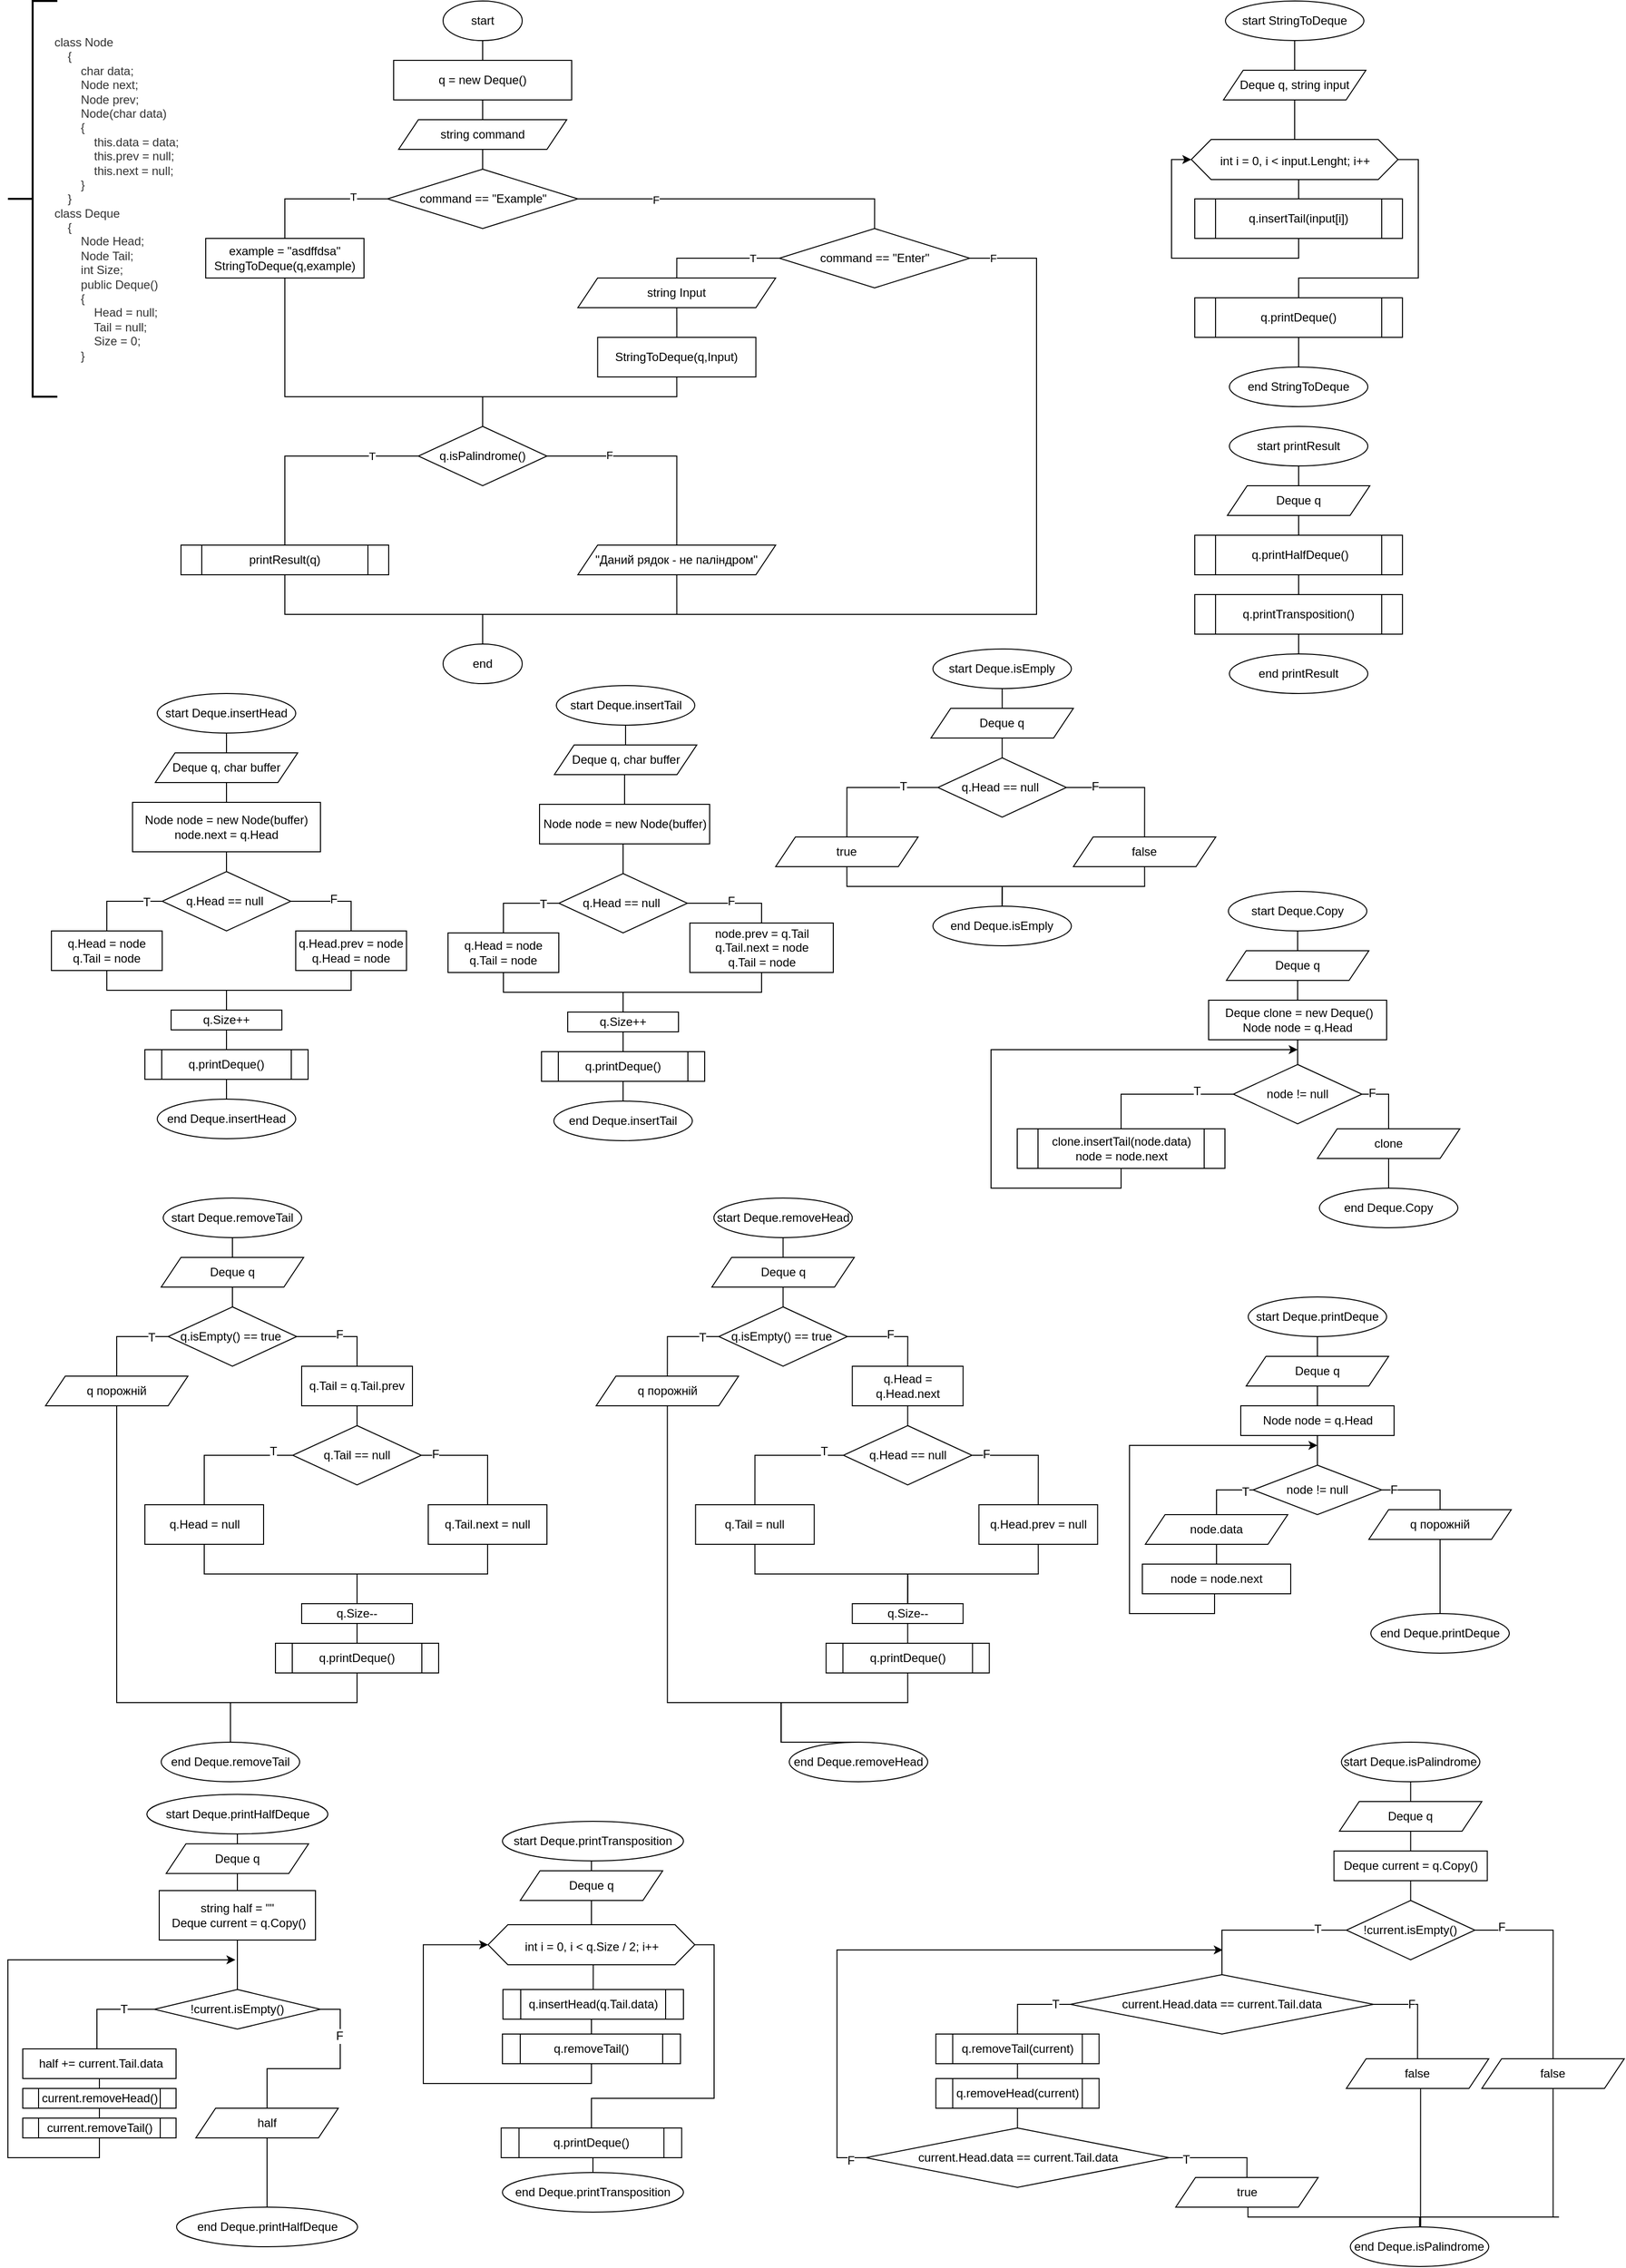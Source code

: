 <mxfile version="19.0.3" type="device"><diagram id="C2wS5ra9oNCDg0Y2UeoG" name="Страница 1"><mxGraphModel dx="638" dy="707" grid="1" gridSize="10" guides="1" tooltips="1" connect="1" arrows="1" fold="1" page="1" pageScale="1" pageWidth="827" pageHeight="1169" math="0" shadow="0"><root><mxCell id="0"/><mxCell id="1" parent="0"/><mxCell id="CiiF9j8o57y0P_CMc5q3-3" style="edgeStyle=orthogonalEdgeStyle;rounded=0;orthogonalLoop=1;jettySize=auto;html=1;exitX=0.5;exitY=1;exitDx=0;exitDy=0;entryX=0.5;entryY=0;entryDx=0;entryDy=0;endArrow=none;endFill=0;" edge="1" parent="1" source="CiiF9j8o57y0P_CMc5q3-1" target="CiiF9j8o57y0P_CMc5q3-2"><mxGeometry relative="1" as="geometry"/></mxCell><mxCell id="CiiF9j8o57y0P_CMc5q3-1" value="start" style="ellipse;whiteSpace=wrap;html=1;" vertex="1" parent="1"><mxGeometry x="450" y="40" width="80" height="40" as="geometry"/></mxCell><mxCell id="CiiF9j8o57y0P_CMc5q3-5" style="edgeStyle=orthogonalEdgeStyle;rounded=0;orthogonalLoop=1;jettySize=auto;html=1;exitX=0.5;exitY=1;exitDx=0;exitDy=0;entryX=0.5;entryY=0;entryDx=0;entryDy=0;endArrow=none;endFill=0;" edge="1" parent="1" source="CiiF9j8o57y0P_CMc5q3-2" target="CiiF9j8o57y0P_CMc5q3-4"><mxGeometry relative="1" as="geometry"/></mxCell><mxCell id="CiiF9j8o57y0P_CMc5q3-2" value="q = new Deque()" style="rounded=0;whiteSpace=wrap;html=1;" vertex="1" parent="1"><mxGeometry x="400" y="100" width="180" height="40" as="geometry"/></mxCell><mxCell id="CiiF9j8o57y0P_CMc5q3-7" style="edgeStyle=orthogonalEdgeStyle;rounded=0;orthogonalLoop=1;jettySize=auto;html=1;exitX=0.5;exitY=1;exitDx=0;exitDy=0;entryX=0.5;entryY=0;entryDx=0;entryDy=0;endArrow=none;endFill=0;" edge="1" parent="1" source="CiiF9j8o57y0P_CMc5q3-4" target="CiiF9j8o57y0P_CMc5q3-6"><mxGeometry relative="1" as="geometry"/></mxCell><mxCell id="CiiF9j8o57y0P_CMc5q3-4" value="string command" style="shape=parallelogram;perimeter=parallelogramPerimeter;whiteSpace=wrap;html=1;fixedSize=1;" vertex="1" parent="1"><mxGeometry x="405" y="160" width="170" height="30" as="geometry"/></mxCell><mxCell id="CiiF9j8o57y0P_CMc5q3-9" style="edgeStyle=orthogonalEdgeStyle;rounded=0;orthogonalLoop=1;jettySize=auto;html=1;exitX=0;exitY=0.5;exitDx=0;exitDy=0;entryX=0.5;entryY=0;entryDx=0;entryDy=0;endArrow=none;endFill=0;" edge="1" parent="1" source="CiiF9j8o57y0P_CMc5q3-6" target="CiiF9j8o57y0P_CMc5q3-8"><mxGeometry relative="1" as="geometry"/></mxCell><mxCell id="CiiF9j8o57y0P_CMc5q3-10" value="T" style="edgeLabel;html=1;align=center;verticalAlign=middle;resizable=0;points=[];" vertex="1" connectable="0" parent="CiiF9j8o57y0P_CMc5q3-9"><mxGeometry x="-0.516" y="-2" relative="1" as="geometry"><mxPoint as="offset"/></mxGeometry></mxCell><mxCell id="CiiF9j8o57y0P_CMc5q3-20" style="edgeStyle=orthogonalEdgeStyle;rounded=0;orthogonalLoop=1;jettySize=auto;html=1;exitX=1;exitY=0.5;exitDx=0;exitDy=0;entryX=0.5;entryY=0;entryDx=0;entryDy=0;endArrow=none;endFill=0;" edge="1" parent="1" source="CiiF9j8o57y0P_CMc5q3-6" target="CiiF9j8o57y0P_CMc5q3-19"><mxGeometry relative="1" as="geometry"/></mxCell><mxCell id="CiiF9j8o57y0P_CMc5q3-21" value="F" style="edgeLabel;html=1;align=center;verticalAlign=middle;resizable=0;points=[];" vertex="1" connectable="0" parent="CiiF9j8o57y0P_CMc5q3-20"><mxGeometry x="-0.523" y="-1" relative="1" as="geometry"><mxPoint as="offset"/></mxGeometry></mxCell><mxCell id="CiiF9j8o57y0P_CMc5q3-6" value="command == &quot;Example&quot;" style="rhombus;whiteSpace=wrap;html=1;" vertex="1" parent="1"><mxGeometry x="393.75" y="210" width="192.5" height="60" as="geometry"/></mxCell><mxCell id="CiiF9j8o57y0P_CMc5q3-33" style="edgeStyle=orthogonalEdgeStyle;rounded=0;orthogonalLoop=1;jettySize=auto;html=1;exitX=0.5;exitY=1;exitDx=0;exitDy=0;endArrow=none;endFill=0;entryX=0.5;entryY=0;entryDx=0;entryDy=0;" edge="1" parent="1" source="CiiF9j8o57y0P_CMc5q3-8" target="CiiF9j8o57y0P_CMc5q3-11"><mxGeometry relative="1" as="geometry"><mxPoint x="460" y="410" as="targetPoint"/><Array as="points"><mxPoint x="290" y="440"/><mxPoint x="490" y="440"/></Array></mxGeometry></mxCell><mxCell id="CiiF9j8o57y0P_CMc5q3-8" value="example = &quot;asdffdsa&quot;&lt;br&gt;StringToDeque(q,example)" style="rounded=0;whiteSpace=wrap;html=1;" vertex="1" parent="1"><mxGeometry x="210" y="280" width="160" height="40" as="geometry"/></mxCell><mxCell id="CiiF9j8o57y0P_CMc5q3-14" style="edgeStyle=orthogonalEdgeStyle;rounded=0;orthogonalLoop=1;jettySize=auto;html=1;exitX=0;exitY=0.5;exitDx=0;exitDy=0;entryX=0.5;entryY=0;entryDx=0;entryDy=0;endArrow=none;endFill=0;" edge="1" parent="1" source="CiiF9j8o57y0P_CMc5q3-11" target="CiiF9j8o57y0P_CMc5q3-52"><mxGeometry relative="1" as="geometry"><mxPoint x="290" y="590" as="targetPoint"/></mxGeometry></mxCell><mxCell id="CiiF9j8o57y0P_CMc5q3-15" value="T" style="edgeLabel;html=1;align=center;verticalAlign=middle;resizable=0;points=[];" vertex="1" connectable="0" parent="CiiF9j8o57y0P_CMc5q3-14"><mxGeometry x="-0.579" relative="1" as="geometry"><mxPoint as="offset"/></mxGeometry></mxCell><mxCell id="CiiF9j8o57y0P_CMc5q3-26" style="edgeStyle=orthogonalEdgeStyle;rounded=0;orthogonalLoop=1;jettySize=auto;html=1;exitX=1;exitY=0.5;exitDx=0;exitDy=0;entryX=0.5;entryY=0;entryDx=0;entryDy=0;endArrow=none;endFill=0;" edge="1" parent="1" source="CiiF9j8o57y0P_CMc5q3-11" target="CiiF9j8o57y0P_CMc5q3-16"><mxGeometry relative="1" as="geometry"><mxPoint x="800" y="600" as="targetPoint"/></mxGeometry></mxCell><mxCell id="CiiF9j8o57y0P_CMc5q3-27" value="F" style="edgeLabel;html=1;align=center;verticalAlign=middle;resizable=0;points=[];" vertex="1" connectable="0" parent="CiiF9j8o57y0P_CMc5q3-26"><mxGeometry x="-0.434" y="1" relative="1" as="geometry"><mxPoint as="offset"/></mxGeometry></mxCell><mxCell id="CiiF9j8o57y0P_CMc5q3-11" value="q.isPalindrome()" style="rhombus;whiteSpace=wrap;html=1;" vertex="1" parent="1"><mxGeometry x="425" y="470" width="130" height="60" as="geometry"/></mxCell><mxCell id="CiiF9j8o57y0P_CMc5q3-36" style="edgeStyle=orthogonalEdgeStyle;rounded=0;orthogonalLoop=1;jettySize=auto;html=1;exitX=0.5;exitY=1;exitDx=0;exitDy=0;endArrow=none;endFill=0;entryX=0.5;entryY=0;entryDx=0;entryDy=0;" edge="1" parent="1" source="CiiF9j8o57y0P_CMc5q3-52" target="CiiF9j8o57y0P_CMc5q3-34"><mxGeometry relative="1" as="geometry"><mxPoint x="550" y="670" as="targetPoint"/><mxPoint x="290" y="620" as="sourcePoint"/><Array as="points"><mxPoint x="290" y="620"/><mxPoint x="290" y="660"/><mxPoint x="490" y="660"/></Array></mxGeometry></mxCell><mxCell id="CiiF9j8o57y0P_CMc5q3-35" style="edgeStyle=orthogonalEdgeStyle;rounded=0;orthogonalLoop=1;jettySize=auto;html=1;exitX=0.5;exitY=1;exitDx=0;exitDy=0;entryX=0.5;entryY=0;entryDx=0;entryDy=0;endArrow=none;endFill=0;" edge="1" parent="1" source="CiiF9j8o57y0P_CMc5q3-16" target="CiiF9j8o57y0P_CMc5q3-34"><mxGeometry relative="1" as="geometry"><Array as="points"><mxPoint x="686" y="660"/><mxPoint x="490" y="660"/></Array></mxGeometry></mxCell><mxCell id="CiiF9j8o57y0P_CMc5q3-16" value="&quot;Даний рядок - не палiндром&quot;" style="shape=parallelogram;perimeter=parallelogramPerimeter;whiteSpace=wrap;html=1;fixedSize=1;" vertex="1" parent="1"><mxGeometry x="586.25" y="590" width="200" height="30" as="geometry"/></mxCell><mxCell id="CiiF9j8o57y0P_CMc5q3-28" style="edgeStyle=orthogonalEdgeStyle;rounded=0;orthogonalLoop=1;jettySize=auto;html=1;exitX=0;exitY=0.5;exitDx=0;exitDy=0;entryX=0.5;entryY=0;entryDx=0;entryDy=0;endArrow=none;endFill=0;" edge="1" parent="1" source="CiiF9j8o57y0P_CMc5q3-19" target="CiiF9j8o57y0P_CMc5q3-23"><mxGeometry relative="1" as="geometry"/></mxCell><mxCell id="CiiF9j8o57y0P_CMc5q3-31" value="T" style="edgeLabel;html=1;align=center;verticalAlign=middle;resizable=0;points=[];" vertex="1" connectable="0" parent="CiiF9j8o57y0P_CMc5q3-28"><mxGeometry x="-0.564" relative="1" as="geometry"><mxPoint as="offset"/></mxGeometry></mxCell><mxCell id="CiiF9j8o57y0P_CMc5q3-37" style="edgeStyle=orthogonalEdgeStyle;rounded=0;orthogonalLoop=1;jettySize=auto;html=1;exitX=1;exitY=0.5;exitDx=0;exitDy=0;entryX=0.5;entryY=0;entryDx=0;entryDy=0;endArrow=none;endFill=0;" edge="1" parent="1" source="CiiF9j8o57y0P_CMc5q3-19" target="CiiF9j8o57y0P_CMc5q3-34"><mxGeometry relative="1" as="geometry"><Array as="points"><mxPoint x="1050" y="300"/><mxPoint x="1050" y="660"/><mxPoint x="490" y="660"/></Array></mxGeometry></mxCell><mxCell id="CiiF9j8o57y0P_CMc5q3-38" value="F" style="edgeLabel;html=1;align=center;verticalAlign=middle;resizable=0;points=[];" vertex="1" connectable="0" parent="CiiF9j8o57y0P_CMc5q3-37"><mxGeometry x="-0.954" y="-4" relative="1" as="geometry"><mxPoint y="-4" as="offset"/></mxGeometry></mxCell><mxCell id="CiiF9j8o57y0P_CMc5q3-19" value="command == &quot;Enter&quot;" style="rhombus;whiteSpace=wrap;html=1;" vertex="1" parent="1"><mxGeometry x="790" y="270" width="192.5" height="60" as="geometry"/></mxCell><mxCell id="CiiF9j8o57y0P_CMc5q3-30" style="edgeStyle=orthogonalEdgeStyle;rounded=0;orthogonalLoop=1;jettySize=auto;html=1;exitX=0.5;exitY=1;exitDx=0;exitDy=0;endArrow=none;endFill=0;" edge="1" parent="1" source="CiiF9j8o57y0P_CMc5q3-23" target="CiiF9j8o57y0P_CMc5q3-29"><mxGeometry relative="1" as="geometry"/></mxCell><mxCell id="CiiF9j8o57y0P_CMc5q3-23" value="&lt;span style=&quot;&quot;&gt;string Input&lt;br&gt;&lt;/span&gt;" style="shape=parallelogram;perimeter=parallelogramPerimeter;whiteSpace=wrap;html=1;fixedSize=1;" vertex="1" parent="1"><mxGeometry x="586.25" y="320" width="200" height="30" as="geometry"/></mxCell><mxCell id="CiiF9j8o57y0P_CMc5q3-32" style="edgeStyle=orthogonalEdgeStyle;rounded=0;orthogonalLoop=1;jettySize=auto;html=1;exitX=0.5;exitY=1;exitDx=0;exitDy=0;entryX=0.5;entryY=0;entryDx=0;entryDy=0;endArrow=none;endFill=0;" edge="1" parent="1" source="CiiF9j8o57y0P_CMc5q3-29" target="CiiF9j8o57y0P_CMc5q3-11"><mxGeometry relative="1" as="geometry"><Array as="points"><mxPoint x="686" y="440"/><mxPoint x="490" y="440"/></Array></mxGeometry></mxCell><mxCell id="CiiF9j8o57y0P_CMc5q3-29" value="StringToDeque(q,Input)" style="rounded=0;whiteSpace=wrap;html=1;" vertex="1" parent="1"><mxGeometry x="606.25" y="380" width="160" height="40" as="geometry"/></mxCell><mxCell id="CiiF9j8o57y0P_CMc5q3-34" value="end" style="ellipse;whiteSpace=wrap;html=1;" vertex="1" parent="1"><mxGeometry x="450" y="690" width="80" height="40" as="geometry"/></mxCell><mxCell id="CiiF9j8o57y0P_CMc5q3-39" value="" style="strokeWidth=2;html=1;shape=mxgraph.flowchart.annotation_2;align=left;labelPosition=right;pointerEvents=1;" vertex="1" parent="1"><mxGeometry x="10" y="40" width="50" height="400" as="geometry"/></mxCell><mxCell id="CiiF9j8o57y0P_CMc5q3-40" value="&lt;div style=&quot;color: rgb(51, 51, 51); text-align: left;&quot;&gt;&lt;font style=&quot;font-size: 12px;&quot;&gt;class Node&lt;/font&gt;&lt;/div&gt;&lt;div style=&quot;color: rgb(51, 51, 51); text-align: left;&quot;&gt;&lt;font style=&quot;font-size: 12px;&quot;&gt;&amp;nbsp; &amp;nbsp; {&lt;/font&gt;&lt;/div&gt;&lt;div style=&quot;color: rgb(51, 51, 51); text-align: left;&quot;&gt;&lt;font style=&quot;font-size: 12px;&quot;&gt;&amp;nbsp; &amp;nbsp; &amp;nbsp; &amp;nbsp; char data;&lt;/font&gt;&lt;/div&gt;&lt;div style=&quot;color: rgb(51, 51, 51); text-align: left;&quot;&gt;&lt;font style=&quot;font-size: 12px;&quot;&gt;&amp;nbsp; &amp;nbsp; &amp;nbsp; &amp;nbsp; Node next;&lt;/font&gt;&lt;/div&gt;&lt;div style=&quot;color: rgb(51, 51, 51); text-align: left;&quot;&gt;&lt;font style=&quot;font-size: 12px;&quot;&gt;&amp;nbsp; &amp;nbsp; &amp;nbsp; &amp;nbsp; Node prev;&lt;/font&gt;&lt;/div&gt;&lt;div style=&quot;color: rgb(51, 51, 51); text-align: left;&quot;&gt;&lt;font style=&quot;font-size: 12px;&quot;&gt;&amp;nbsp; &amp;nbsp; &amp;nbsp; &amp;nbsp; Node(char data)&lt;/font&gt;&lt;/div&gt;&lt;div style=&quot;color: rgb(51, 51, 51); text-align: left;&quot;&gt;&lt;font style=&quot;font-size: 12px;&quot;&gt;&amp;nbsp; &amp;nbsp; &amp;nbsp; &amp;nbsp; {&lt;/font&gt;&lt;/div&gt;&lt;div style=&quot;color: rgb(51, 51, 51); text-align: left;&quot;&gt;&lt;font style=&quot;font-size: 12px;&quot;&gt;&amp;nbsp; &amp;nbsp; &amp;nbsp; &amp;nbsp; &amp;nbsp; &amp;nbsp; this.data = data;&lt;/font&gt;&lt;/div&gt;&lt;div style=&quot;color: rgb(51, 51, 51); text-align: left;&quot;&gt;&lt;font style=&quot;font-size: 12px;&quot;&gt;&amp;nbsp; &amp;nbsp; &amp;nbsp; &amp;nbsp; &amp;nbsp; &amp;nbsp; this.prev = null;&lt;/font&gt;&lt;/div&gt;&lt;div style=&quot;color: rgb(51, 51, 51); text-align: left;&quot;&gt;&lt;font style=&quot;font-size: 12px;&quot;&gt;&amp;nbsp; &amp;nbsp; &amp;nbsp; &amp;nbsp; &amp;nbsp; &amp;nbsp; this.next = null;&lt;/font&gt;&lt;/div&gt;&lt;div style=&quot;color: rgb(51, 51, 51); text-align: left;&quot;&gt;&lt;font style=&quot;font-size: 12px;&quot;&gt;&amp;nbsp; &amp;nbsp; &amp;nbsp; &amp;nbsp; }&lt;/font&gt;&lt;/div&gt;&lt;div style=&quot;color: rgb(51, 51, 51); text-align: left;&quot;&gt;&lt;font style=&quot;font-size: 12px;&quot;&gt;&amp;nbsp; &amp;nbsp; }&lt;/font&gt;&lt;/div&gt;&lt;div style=&quot;color: rgb(51, 51, 51); text-align: left;&quot;&gt;&lt;font style=&quot;font-size: 12px;&quot;&gt;class Deque&lt;/font&gt;&lt;/div&gt;&lt;div style=&quot;color: rgb(51, 51, 51); text-align: left;&quot;&gt;&lt;font style=&quot;font-size: 12px;&quot;&gt;&amp;nbsp; &amp;nbsp; {&lt;/font&gt;&lt;/div&gt;&lt;div style=&quot;color: rgb(51, 51, 51); text-align: left;&quot;&gt;&lt;font style=&quot;font-size: 12px;&quot;&gt;&amp;nbsp; &amp;nbsp; &amp;nbsp; &amp;nbsp; Node Head;&lt;/font&gt;&lt;/div&gt;&lt;div style=&quot;color: rgb(51, 51, 51); text-align: left;&quot;&gt;&lt;font style=&quot;font-size: 12px;&quot;&gt;&amp;nbsp; &amp;nbsp; &amp;nbsp; &amp;nbsp; Node Tail;&lt;/font&gt;&lt;/div&gt;&lt;div style=&quot;color: rgb(51, 51, 51); text-align: left;&quot;&gt;&lt;font style=&quot;font-size: 12px;&quot;&gt;&amp;nbsp; &amp;nbsp; &amp;nbsp; &amp;nbsp; int Size;&lt;/font&gt;&lt;/div&gt;&lt;div style=&quot;color: rgb(51, 51, 51); text-align: left;&quot;&gt;&lt;font style=&quot;font-size: 12px;&quot;&gt;&amp;nbsp; &amp;nbsp; &amp;nbsp; &amp;nbsp; public Deque()&lt;/font&gt;&lt;/div&gt;&lt;div style=&quot;color: rgb(51, 51, 51); text-align: left;&quot;&gt;&lt;font style=&quot;font-size: 12px;&quot;&gt;&amp;nbsp; &amp;nbsp; &amp;nbsp; &amp;nbsp; {&lt;/font&gt;&lt;/div&gt;&lt;div style=&quot;color: rgb(51, 51, 51); text-align: left;&quot;&gt;&lt;font style=&quot;font-size: 12px;&quot;&gt;&amp;nbsp; &amp;nbsp; &amp;nbsp; &amp;nbsp; &amp;nbsp; &amp;nbsp; Head = null;&lt;/font&gt;&lt;/div&gt;&lt;div style=&quot;color: rgb(51, 51, 51); text-align: left;&quot;&gt;&lt;font style=&quot;font-size: 12px;&quot;&gt;&amp;nbsp; &amp;nbsp; &amp;nbsp; &amp;nbsp; &amp;nbsp; &amp;nbsp; Tail = null;&lt;/font&gt;&lt;/div&gt;&lt;div style=&quot;color: rgb(51, 51, 51); text-align: left;&quot;&gt;&lt;font style=&quot;font-size: 12px;&quot;&gt;&amp;nbsp; &amp;nbsp; &amp;nbsp; &amp;nbsp; &amp;nbsp; &amp;nbsp; Size = 0;&lt;/font&gt;&lt;/div&gt;&lt;div style=&quot;color: rgb(51, 51, 51); text-align: left;&quot;&gt;&lt;font style=&quot;font-size: 12px;&quot;&gt;&amp;nbsp; &amp;nbsp; &amp;nbsp; &amp;nbsp; }&lt;/font&gt;&lt;/div&gt;" style="rounded=0;whiteSpace=wrap;html=1;strokeWidth=0;fillColor=none;strokeColor=none;" vertex="1" parent="1"><mxGeometry x="40" y="50" width="160" height="380" as="geometry"/></mxCell><mxCell id="CiiF9j8o57y0P_CMc5q3-43" style="edgeStyle=orthogonalEdgeStyle;rounded=0;orthogonalLoop=1;jettySize=auto;html=1;exitX=0.5;exitY=1;exitDx=0;exitDy=0;entryX=0.5;entryY=0;entryDx=0;entryDy=0;fontSize=12;endArrow=none;endFill=0;" edge="1" parent="1" source="CiiF9j8o57y0P_CMc5q3-41" target="CiiF9j8o57y0P_CMc5q3-42"><mxGeometry relative="1" as="geometry"/></mxCell><mxCell id="CiiF9j8o57y0P_CMc5q3-41" value="start&amp;nbsp;StringToDeque" style="ellipse;whiteSpace=wrap;html=1;" vertex="1" parent="1"><mxGeometry x="1241" y="40" width="140" height="40" as="geometry"/></mxCell><mxCell id="CiiF9j8o57y0P_CMc5q3-45" style="edgeStyle=orthogonalEdgeStyle;rounded=0;orthogonalLoop=1;jettySize=auto;html=1;exitX=0.5;exitY=1;exitDx=0;exitDy=0;entryX=0.5;entryY=0;entryDx=0;entryDy=0;fontSize=12;endArrow=none;endFill=0;" edge="1" parent="1" source="CiiF9j8o57y0P_CMc5q3-42" target="CiiF9j8o57y0P_CMc5q3-47"><mxGeometry relative="1" as="geometry"><mxPoint x="1311" y="160" as="targetPoint"/></mxGeometry></mxCell><mxCell id="CiiF9j8o57y0P_CMc5q3-42" value="&lt;span style=&quot;&quot;&gt;Deque q, string input&lt;/span&gt;" style="shape=parallelogram;perimeter=parallelogramPerimeter;whiteSpace=wrap;html=1;fixedSize=1;fontSize=12;strokeWidth=1;fillColor=default;" vertex="1" parent="1"><mxGeometry x="1239" y="110" width="144" height="30" as="geometry"/></mxCell><mxCell id="CiiF9j8o57y0P_CMc5q3-50" style="edgeStyle=orthogonalEdgeStyle;rounded=0;orthogonalLoop=1;jettySize=auto;html=1;exitX=0.5;exitY=1;exitDx=0;exitDy=0;entryX=0.5;entryY=0;entryDx=0;entryDy=0;fontSize=12;endArrow=none;endFill=0;" edge="1" parent="1" source="CiiF9j8o57y0P_CMc5q3-47" target="CiiF9j8o57y0P_CMc5q3-49"><mxGeometry relative="1" as="geometry"/></mxCell><mxCell id="CiiF9j8o57y0P_CMc5q3-54" style="edgeStyle=orthogonalEdgeStyle;rounded=0;orthogonalLoop=1;jettySize=auto;html=1;exitX=1;exitY=0.5;exitDx=0;exitDy=0;entryX=0.5;entryY=0;entryDx=0;entryDy=0;fontSize=12;endArrow=none;endFill=0;" edge="1" parent="1" source="CiiF9j8o57y0P_CMc5q3-47" target="CiiF9j8o57y0P_CMc5q3-53"><mxGeometry relative="1" as="geometry"><Array as="points"><mxPoint x="1436" y="200"/><mxPoint x="1436" y="320"/><mxPoint x="1315" y="320"/></Array></mxGeometry></mxCell><mxCell id="CiiF9j8o57y0P_CMc5q3-47" value="&lt;font style=&quot;font-size: 12px;&quot;&gt;int i = 0, i &amp;lt; input.Lenght; i++&lt;/font&gt;" style="shape=hexagon;perimeter=hexagonPerimeter2;whiteSpace=wrap;html=1;fixedSize=1;fontSize=19;" vertex="1" parent="1"><mxGeometry x="1206.5" y="180" width="209" height="40.5" as="geometry"/></mxCell><mxCell id="CiiF9j8o57y0P_CMc5q3-51" style="edgeStyle=orthogonalEdgeStyle;rounded=0;orthogonalLoop=1;jettySize=auto;html=1;exitX=0.5;exitY=1;exitDx=0;exitDy=0;entryX=0;entryY=0.5;entryDx=0;entryDy=0;fontSize=12;endArrow=classic;endFill=1;" edge="1" parent="1" source="CiiF9j8o57y0P_CMc5q3-49" target="CiiF9j8o57y0P_CMc5q3-47"><mxGeometry relative="1" as="geometry"/></mxCell><mxCell id="CiiF9j8o57y0P_CMc5q3-49" value="&lt;span style=&quot;&quot;&gt;q.insertTail(input[i])&lt;/span&gt;" style="shape=process;whiteSpace=wrap;html=1;backgroundOutline=1;fontSize=12;strokeWidth=1;fillColor=default;" vertex="1" parent="1"><mxGeometry x="1210" y="240" width="210" height="40" as="geometry"/></mxCell><mxCell id="CiiF9j8o57y0P_CMc5q3-52" value="&lt;span style=&quot;&quot;&gt;printResult(q)&lt;/span&gt;" style="shape=process;whiteSpace=wrap;html=1;backgroundOutline=1;fontSize=12;strokeWidth=1;fillColor=default;" vertex="1" parent="1"><mxGeometry x="185" y="590" width="210" height="30" as="geometry"/></mxCell><mxCell id="CiiF9j8o57y0P_CMc5q3-57" style="edgeStyle=orthogonalEdgeStyle;rounded=0;orthogonalLoop=1;jettySize=auto;html=1;exitX=0.5;exitY=1;exitDx=0;exitDy=0;entryX=0.5;entryY=0;entryDx=0;entryDy=0;fontSize=12;endArrow=none;endFill=0;" edge="1" parent="1" source="CiiF9j8o57y0P_CMc5q3-53" target="CiiF9j8o57y0P_CMc5q3-56"><mxGeometry relative="1" as="geometry"/></mxCell><mxCell id="CiiF9j8o57y0P_CMc5q3-53" value="q.printDeque()" style="shape=process;whiteSpace=wrap;html=1;backgroundOutline=1;fontSize=12;strokeWidth=1;fillColor=default;" vertex="1" parent="1"><mxGeometry x="1210" y="340" width="210" height="40" as="geometry"/></mxCell><mxCell id="CiiF9j8o57y0P_CMc5q3-56" value="end StringToDeque" style="ellipse;whiteSpace=wrap;html=1;" vertex="1" parent="1"><mxGeometry x="1245" y="410" width="140" height="40" as="geometry"/></mxCell><mxCell id="CiiF9j8o57y0P_CMc5q3-61" style="edgeStyle=orthogonalEdgeStyle;rounded=0;orthogonalLoop=1;jettySize=auto;html=1;exitX=0.5;exitY=1;exitDx=0;exitDy=0;entryX=0.5;entryY=0;entryDx=0;entryDy=0;fontSize=12;endArrow=none;endFill=0;" edge="1" parent="1" source="CiiF9j8o57y0P_CMc5q3-58" target="CiiF9j8o57y0P_CMc5q3-59"><mxGeometry relative="1" as="geometry"/></mxCell><mxCell id="CiiF9j8o57y0P_CMc5q3-58" value="start&amp;nbsp;printResult" style="ellipse;whiteSpace=wrap;html=1;" vertex="1" parent="1"><mxGeometry x="1245" y="470" width="140" height="40" as="geometry"/></mxCell><mxCell id="CiiF9j8o57y0P_CMc5q3-63" style="edgeStyle=orthogonalEdgeStyle;rounded=0;orthogonalLoop=1;jettySize=auto;html=1;exitX=0.5;exitY=1;exitDx=0;exitDy=0;entryX=0.5;entryY=0;entryDx=0;entryDy=0;fontSize=12;endArrow=none;endFill=0;" edge="1" parent="1" source="CiiF9j8o57y0P_CMc5q3-59" target="CiiF9j8o57y0P_CMc5q3-62"><mxGeometry relative="1" as="geometry"/></mxCell><mxCell id="CiiF9j8o57y0P_CMc5q3-59" value="&lt;span style=&quot;&quot;&gt;Deque q&lt;/span&gt;" style="shape=parallelogram;perimeter=parallelogramPerimeter;whiteSpace=wrap;html=1;fixedSize=1;fontSize=12;strokeWidth=1;fillColor=default;" vertex="1" parent="1"><mxGeometry x="1243" y="530" width="144" height="30" as="geometry"/></mxCell><mxCell id="CiiF9j8o57y0P_CMc5q3-66" style="edgeStyle=orthogonalEdgeStyle;rounded=0;orthogonalLoop=1;jettySize=auto;html=1;exitX=0.5;exitY=1;exitDx=0;exitDy=0;entryX=0.5;entryY=0;entryDx=0;entryDy=0;fontSize=12;endArrow=none;endFill=0;" edge="1" parent="1" source="CiiF9j8o57y0P_CMc5q3-62" target="CiiF9j8o57y0P_CMc5q3-64"><mxGeometry relative="1" as="geometry"/></mxCell><mxCell id="CiiF9j8o57y0P_CMc5q3-62" value="&amp;nbsp;q.printHalfDeque()" style="shape=process;whiteSpace=wrap;html=1;backgroundOutline=1;fontSize=12;strokeWidth=1;fillColor=default;" vertex="1" parent="1"><mxGeometry x="1210" y="580" width="210" height="40" as="geometry"/></mxCell><mxCell id="CiiF9j8o57y0P_CMc5q3-67" style="edgeStyle=orthogonalEdgeStyle;rounded=0;orthogonalLoop=1;jettySize=auto;html=1;exitX=0.5;exitY=1;exitDx=0;exitDy=0;entryX=0.5;entryY=0;entryDx=0;entryDy=0;fontSize=12;endArrow=none;endFill=0;" edge="1" parent="1" source="CiiF9j8o57y0P_CMc5q3-64" target="CiiF9j8o57y0P_CMc5q3-65"><mxGeometry relative="1" as="geometry"/></mxCell><mxCell id="CiiF9j8o57y0P_CMc5q3-64" value="q.printTransposition()" style="shape=process;whiteSpace=wrap;html=1;backgroundOutline=1;fontSize=12;strokeWidth=1;fillColor=default;" vertex="1" parent="1"><mxGeometry x="1210" y="640" width="210" height="40" as="geometry"/></mxCell><mxCell id="CiiF9j8o57y0P_CMc5q3-65" value="end printResult" style="ellipse;whiteSpace=wrap;html=1;" vertex="1" parent="1"><mxGeometry x="1245" y="700" width="140" height="40" as="geometry"/></mxCell><mxCell id="CiiF9j8o57y0P_CMc5q3-70" style="edgeStyle=orthogonalEdgeStyle;rounded=0;orthogonalLoop=1;jettySize=auto;html=1;exitX=0.5;exitY=1;exitDx=0;exitDy=0;fontSize=12;endArrow=none;endFill=0;" edge="1" parent="1" source="CiiF9j8o57y0P_CMc5q3-68" target="CiiF9j8o57y0P_CMc5q3-69"><mxGeometry relative="1" as="geometry"/></mxCell><mxCell id="CiiF9j8o57y0P_CMc5q3-68" value="start Deque.isEmply" style="ellipse;whiteSpace=wrap;html=1;" vertex="1" parent="1"><mxGeometry x="945.25" y="695" width="140" height="40" as="geometry"/></mxCell><mxCell id="CiiF9j8o57y0P_CMc5q3-72" style="edgeStyle=orthogonalEdgeStyle;rounded=0;orthogonalLoop=1;jettySize=auto;html=1;exitX=0.5;exitY=1;exitDx=0;exitDy=0;entryX=0.5;entryY=0;entryDx=0;entryDy=0;fontSize=12;endArrow=none;endFill=0;" edge="1" parent="1" source="CiiF9j8o57y0P_CMc5q3-69" target="CiiF9j8o57y0P_CMc5q3-71"><mxGeometry relative="1" as="geometry"/></mxCell><mxCell id="CiiF9j8o57y0P_CMc5q3-69" value="&lt;span style=&quot;&quot;&gt;Deque q&lt;/span&gt;" style="shape=parallelogram;perimeter=parallelogramPerimeter;whiteSpace=wrap;html=1;fixedSize=1;fontSize=12;strokeWidth=1;fillColor=default;" vertex="1" parent="1"><mxGeometry x="943.25" y="755" width="144" height="30" as="geometry"/></mxCell><mxCell id="CiiF9j8o57y0P_CMc5q3-74" style="edgeStyle=orthogonalEdgeStyle;rounded=0;orthogonalLoop=1;jettySize=auto;html=1;exitX=0;exitY=0.5;exitDx=0;exitDy=0;entryX=0.5;entryY=0;entryDx=0;entryDy=0;fontSize=12;endArrow=none;endFill=0;" edge="1" parent="1" source="CiiF9j8o57y0P_CMc5q3-71" target="CiiF9j8o57y0P_CMc5q3-73"><mxGeometry relative="1" as="geometry"/></mxCell><mxCell id="CiiF9j8o57y0P_CMc5q3-75" value="T" style="edgeLabel;html=1;align=center;verticalAlign=middle;resizable=0;points=[];fontSize=12;" vertex="1" connectable="0" parent="CiiF9j8o57y0P_CMc5q3-74"><mxGeometry x="-0.502" y="-1" relative="1" as="geometry"><mxPoint as="offset"/></mxGeometry></mxCell><mxCell id="CiiF9j8o57y0P_CMc5q3-77" style="edgeStyle=orthogonalEdgeStyle;rounded=0;orthogonalLoop=1;jettySize=auto;html=1;exitX=1;exitY=0.5;exitDx=0;exitDy=0;entryX=0.5;entryY=0;entryDx=0;entryDy=0;fontSize=12;endArrow=none;endFill=0;" edge="1" parent="1" source="CiiF9j8o57y0P_CMc5q3-71" target="CiiF9j8o57y0P_CMc5q3-76"><mxGeometry relative="1" as="geometry"/></mxCell><mxCell id="CiiF9j8o57y0P_CMc5q3-78" value="F" style="edgeLabel;html=1;align=center;verticalAlign=middle;resizable=0;points=[];fontSize=12;" vertex="1" connectable="0" parent="CiiF9j8o57y0P_CMc5q3-77"><mxGeometry x="-0.572" y="1" relative="1" as="geometry"><mxPoint x="1" as="offset"/></mxGeometry></mxCell><mxCell id="CiiF9j8o57y0P_CMc5q3-71" value="q.Head == null&amp;nbsp;" style="rhombus;whiteSpace=wrap;html=1;" vertex="1" parent="1"><mxGeometry x="950.25" y="805" width="130" height="60" as="geometry"/></mxCell><mxCell id="CiiF9j8o57y0P_CMc5q3-81" style="edgeStyle=orthogonalEdgeStyle;rounded=0;orthogonalLoop=1;jettySize=auto;html=1;exitX=0.5;exitY=1;exitDx=0;exitDy=0;fontSize=12;endArrow=none;endFill=0;entryX=0.5;entryY=0;entryDx=0;entryDy=0;" edge="1" parent="1" source="CiiF9j8o57y0P_CMc5q3-73" target="CiiF9j8o57y0P_CMc5q3-79"><mxGeometry relative="1" as="geometry"><mxPoint x="955.25" y="935" as="targetPoint"/></mxGeometry></mxCell><mxCell id="CiiF9j8o57y0P_CMc5q3-73" value="true" style="shape=parallelogram;perimeter=parallelogramPerimeter;whiteSpace=wrap;html=1;fixedSize=1;fontSize=12;strokeWidth=1;fillColor=default;" vertex="1" parent="1"><mxGeometry x="786.25" y="885" width="144" height="30" as="geometry"/></mxCell><mxCell id="CiiF9j8o57y0P_CMc5q3-80" style="edgeStyle=orthogonalEdgeStyle;rounded=0;orthogonalLoop=1;jettySize=auto;html=1;exitX=0.5;exitY=1;exitDx=0;exitDy=0;fontSize=12;endArrow=none;endFill=0;" edge="1" parent="1" source="CiiF9j8o57y0P_CMc5q3-76" target="CiiF9j8o57y0P_CMc5q3-79"><mxGeometry relative="1" as="geometry"/></mxCell><mxCell id="CiiF9j8o57y0P_CMc5q3-76" value="false" style="shape=parallelogram;perimeter=parallelogramPerimeter;whiteSpace=wrap;html=1;fixedSize=1;fontSize=12;strokeWidth=1;fillColor=default;" vertex="1" parent="1"><mxGeometry x="1087.25" y="885" width="144" height="30" as="geometry"/></mxCell><mxCell id="CiiF9j8o57y0P_CMc5q3-79" value="end Deque.isEmply" style="ellipse;whiteSpace=wrap;html=1;" vertex="1" parent="1"><mxGeometry x="945.25" y="955" width="140" height="40" as="geometry"/></mxCell><mxCell id="CiiF9j8o57y0P_CMc5q3-84" style="edgeStyle=orthogonalEdgeStyle;rounded=0;orthogonalLoop=1;jettySize=auto;html=1;exitX=0.5;exitY=1;exitDx=0;exitDy=0;entryX=0.5;entryY=0;entryDx=0;entryDy=0;fontSize=12;endArrow=none;endFill=0;" edge="1" parent="1" source="CiiF9j8o57y0P_CMc5q3-82" target="CiiF9j8o57y0P_CMc5q3-83"><mxGeometry relative="1" as="geometry"/></mxCell><mxCell id="CiiF9j8o57y0P_CMc5q3-82" value="start Deque.insertHead" style="ellipse;whiteSpace=wrap;html=1;" vertex="1" parent="1"><mxGeometry x="161" y="740" width="140" height="40" as="geometry"/></mxCell><mxCell id="CiiF9j8o57y0P_CMc5q3-86" style="edgeStyle=orthogonalEdgeStyle;rounded=0;orthogonalLoop=1;jettySize=auto;html=1;exitX=0.5;exitY=1;exitDx=0;exitDy=0;entryX=0.5;entryY=0;entryDx=0;entryDy=0;fontSize=12;endArrow=none;endFill=0;" edge="1" parent="1" source="CiiF9j8o57y0P_CMc5q3-83" target="CiiF9j8o57y0P_CMc5q3-85"><mxGeometry relative="1" as="geometry"/></mxCell><mxCell id="CiiF9j8o57y0P_CMc5q3-83" value="&lt;span style=&quot;&quot;&gt;Deque q, char buffer&lt;/span&gt;" style="shape=parallelogram;perimeter=parallelogramPerimeter;whiteSpace=wrap;html=1;fixedSize=1;fontSize=12;strokeWidth=1;fillColor=default;" vertex="1" parent="1"><mxGeometry x="159" y="800" width="144" height="30" as="geometry"/></mxCell><mxCell id="CiiF9j8o57y0P_CMc5q3-89" style="edgeStyle=orthogonalEdgeStyle;rounded=0;orthogonalLoop=1;jettySize=auto;html=1;exitX=0.5;exitY=1;exitDx=0;exitDy=0;fontSize=12;endArrow=none;endFill=0;entryX=0.5;entryY=0;entryDx=0;entryDy=0;" edge="1" parent="1" source="CiiF9j8o57y0P_CMc5q3-85" target="CiiF9j8o57y0P_CMc5q3-88"><mxGeometry relative="1" as="geometry"><mxPoint x="231.235" y="910" as="targetPoint"/></mxGeometry></mxCell><mxCell id="CiiF9j8o57y0P_CMc5q3-85" value="&lt;div&gt;Node node = new Node(buffer)&lt;/div&gt;&lt;div&gt;&lt;span style=&quot;background-color: initial;&quot;&gt;node.next = q.Head&lt;/span&gt;&lt;/div&gt;" style="rounded=0;whiteSpace=wrap;html=1;fontSize=12;strokeWidth=1;fillColor=default;" vertex="1" parent="1"><mxGeometry x="136" y="850" width="190" height="50" as="geometry"/></mxCell><mxCell id="CiiF9j8o57y0P_CMc5q3-91" style="edgeStyle=orthogonalEdgeStyle;rounded=0;orthogonalLoop=1;jettySize=auto;html=1;exitX=0;exitY=0.5;exitDx=0;exitDy=0;entryX=0.5;entryY=0;entryDx=0;entryDy=0;fontSize=12;endArrow=none;endFill=0;" edge="1" parent="1" source="CiiF9j8o57y0P_CMc5q3-88" target="CiiF9j8o57y0P_CMc5q3-90"><mxGeometry relative="1" as="geometry"/></mxCell><mxCell id="CiiF9j8o57y0P_CMc5q3-92" value="T" style="edgeLabel;html=1;align=center;verticalAlign=middle;resizable=0;points=[];fontSize=12;" vertex="1" connectable="0" parent="CiiF9j8o57y0P_CMc5q3-91"><mxGeometry x="-0.602" y="1" relative="1" as="geometry"><mxPoint x="1" as="offset"/></mxGeometry></mxCell><mxCell id="CiiF9j8o57y0P_CMc5q3-94" style="edgeStyle=orthogonalEdgeStyle;rounded=0;orthogonalLoop=1;jettySize=auto;html=1;exitX=1;exitY=0.5;exitDx=0;exitDy=0;entryX=0.5;entryY=0;entryDx=0;entryDy=0;fontSize=12;endArrow=none;endFill=0;" edge="1" parent="1" source="CiiF9j8o57y0P_CMc5q3-88" target="CiiF9j8o57y0P_CMc5q3-93"><mxGeometry relative="1" as="geometry"/></mxCell><mxCell id="CiiF9j8o57y0P_CMc5q3-96" value="F" style="edgeLabel;html=1;align=center;verticalAlign=middle;resizable=0;points=[];fontSize=12;" vertex="1" connectable="0" parent="CiiF9j8o57y0P_CMc5q3-94"><mxGeometry x="-0.07" y="2" relative="1" as="geometry"><mxPoint as="offset"/></mxGeometry></mxCell><mxCell id="CiiF9j8o57y0P_CMc5q3-88" value="q.Head == null&amp;nbsp;" style="rhombus;whiteSpace=wrap;html=1;" vertex="1" parent="1"><mxGeometry x="166" y="920" width="130" height="60" as="geometry"/></mxCell><mxCell id="CiiF9j8o57y0P_CMc5q3-99" style="edgeStyle=orthogonalEdgeStyle;rounded=0;orthogonalLoop=1;jettySize=auto;html=1;exitX=0.5;exitY=1;exitDx=0;exitDy=0;fontSize=12;endArrow=none;endFill=0;entryX=0.5;entryY=0;entryDx=0;entryDy=0;" edge="1" parent="1" source="CiiF9j8o57y0P_CMc5q3-90" target="CiiF9j8o57y0P_CMc5q3-97"><mxGeometry relative="1" as="geometry"><mxPoint x="211" y="1020.471" as="targetPoint"/></mxGeometry></mxCell><mxCell id="CiiF9j8o57y0P_CMc5q3-90" value="q.Head = node&lt;br&gt;q.Tail = node" style="rounded=0;whiteSpace=wrap;html=1;fontSize=12;strokeWidth=1;fillColor=default;" vertex="1" parent="1"><mxGeometry x="54" y="980" width="112" height="40" as="geometry"/></mxCell><mxCell id="CiiF9j8o57y0P_CMc5q3-98" style="edgeStyle=orthogonalEdgeStyle;rounded=0;orthogonalLoop=1;jettySize=auto;html=1;exitX=0.5;exitY=1;exitDx=0;exitDy=0;entryX=0.5;entryY=0;entryDx=0;entryDy=0;fontSize=12;endArrow=none;endFill=0;" edge="1" parent="1" source="CiiF9j8o57y0P_CMc5q3-93" target="CiiF9j8o57y0P_CMc5q3-97"><mxGeometry relative="1" as="geometry"/></mxCell><mxCell id="CiiF9j8o57y0P_CMc5q3-93" value="q.Head.prev = node&lt;br&gt;q.Head = node" style="rounded=0;whiteSpace=wrap;html=1;fontSize=12;strokeWidth=1;fillColor=default;" vertex="1" parent="1"><mxGeometry x="301" y="980" width="112" height="40" as="geometry"/></mxCell><mxCell id="CiiF9j8o57y0P_CMc5q3-101" style="edgeStyle=orthogonalEdgeStyle;rounded=0;orthogonalLoop=1;jettySize=auto;html=1;exitX=0.5;exitY=1;exitDx=0;exitDy=0;entryX=0.5;entryY=0;entryDx=0;entryDy=0;fontSize=12;endArrow=none;endFill=0;" edge="1" parent="1" source="CiiF9j8o57y0P_CMc5q3-97" target="CiiF9j8o57y0P_CMc5q3-100"><mxGeometry relative="1" as="geometry"/></mxCell><mxCell id="CiiF9j8o57y0P_CMc5q3-97" value="q.Size++" style="rounded=0;whiteSpace=wrap;html=1;fontSize=12;strokeWidth=1;fillColor=default;" vertex="1" parent="1"><mxGeometry x="175" y="1060" width="112" height="20" as="geometry"/></mxCell><mxCell id="CiiF9j8o57y0P_CMc5q3-103" style="edgeStyle=orthogonalEdgeStyle;rounded=0;orthogonalLoop=1;jettySize=auto;html=1;exitX=0.5;exitY=1;exitDx=0;exitDy=0;entryX=0.5;entryY=0;entryDx=0;entryDy=0;fontSize=12;endArrow=none;endFill=0;" edge="1" parent="1" source="CiiF9j8o57y0P_CMc5q3-100" target="CiiF9j8o57y0P_CMc5q3-102"><mxGeometry relative="1" as="geometry"/></mxCell><mxCell id="CiiF9j8o57y0P_CMc5q3-100" value="q.printDeque()" style="shape=process;whiteSpace=wrap;html=1;backgroundOutline=1;fontSize=12;strokeWidth=1;fillColor=default;" vertex="1" parent="1"><mxGeometry x="148.5" y="1100" width="165" height="30" as="geometry"/></mxCell><mxCell id="CiiF9j8o57y0P_CMc5q3-102" value="end Deque.insertHead" style="ellipse;whiteSpace=wrap;html=1;" vertex="1" parent="1"><mxGeometry x="161" y="1150" width="140" height="40" as="geometry"/></mxCell><mxCell id="CiiF9j8o57y0P_CMc5q3-108" style="edgeStyle=orthogonalEdgeStyle;rounded=0;orthogonalLoop=1;jettySize=auto;html=1;exitX=0.5;exitY=1;exitDx=0;exitDy=0;entryX=0.5;entryY=0;entryDx=0;entryDy=0;fontSize=12;endArrow=none;endFill=0;" edge="1" parent="1" source="CiiF9j8o57y0P_CMc5q3-104" target="CiiF9j8o57y0P_CMc5q3-107"><mxGeometry relative="1" as="geometry"/></mxCell><mxCell id="CiiF9j8o57y0P_CMc5q3-104" value="start Deque.Copy" style="ellipse;whiteSpace=wrap;html=1;" vertex="1" parent="1"><mxGeometry x="1244" y="940" width="140" height="40" as="geometry"/></mxCell><mxCell id="CiiF9j8o57y0P_CMc5q3-111" style="edgeStyle=orthogonalEdgeStyle;rounded=0;orthogonalLoop=1;jettySize=auto;html=1;exitX=0.5;exitY=1;exitDx=0;exitDy=0;entryX=0.5;entryY=0;entryDx=0;entryDy=0;fontSize=12;endArrow=none;endFill=0;" edge="1" parent="1" source="CiiF9j8o57y0P_CMc5q3-105" target="CiiF9j8o57y0P_CMc5q3-110"><mxGeometry relative="1" as="geometry"/></mxCell><mxCell id="CiiF9j8o57y0P_CMc5q3-105" value="&amp;nbsp;Deque clone&amp;nbsp;= new Deque()&lt;br&gt;Node node = q.Head" style="rounded=0;whiteSpace=wrap;html=1;" vertex="1" parent="1"><mxGeometry x="1224" y="1050" width="180" height="40" as="geometry"/></mxCell><mxCell id="CiiF9j8o57y0P_CMc5q3-109" style="edgeStyle=orthogonalEdgeStyle;rounded=0;orthogonalLoop=1;jettySize=auto;html=1;exitX=0.5;exitY=1;exitDx=0;exitDy=0;entryX=0.5;entryY=0;entryDx=0;entryDy=0;fontSize=12;endArrow=none;endFill=0;" edge="1" parent="1" source="CiiF9j8o57y0P_CMc5q3-107" target="CiiF9j8o57y0P_CMc5q3-105"><mxGeometry relative="1" as="geometry"/></mxCell><mxCell id="CiiF9j8o57y0P_CMc5q3-107" value="&lt;span style=&quot;&quot;&gt;Deque q&lt;/span&gt;" style="shape=parallelogram;perimeter=parallelogramPerimeter;whiteSpace=wrap;html=1;fixedSize=1;fontSize=12;strokeWidth=1;fillColor=default;" vertex="1" parent="1"><mxGeometry x="1242" y="1000" width="144" height="30" as="geometry"/></mxCell><mxCell id="CiiF9j8o57y0P_CMc5q3-113" style="edgeStyle=orthogonalEdgeStyle;rounded=0;orthogonalLoop=1;jettySize=auto;html=1;exitX=0;exitY=0.5;exitDx=0;exitDy=0;entryX=0.5;entryY=0;entryDx=0;entryDy=0;fontSize=12;endArrow=none;endFill=0;" edge="1" parent="1" source="CiiF9j8o57y0P_CMc5q3-110" target="CiiF9j8o57y0P_CMc5q3-112"><mxGeometry relative="1" as="geometry"/></mxCell><mxCell id="CiiF9j8o57y0P_CMc5q3-114" value="T" style="edgeLabel;html=1;align=center;verticalAlign=middle;resizable=0;points=[];fontSize=12;" vertex="1" connectable="0" parent="CiiF9j8o57y0P_CMc5q3-113"><mxGeometry x="-0.492" y="-3" relative="1" as="geometry"><mxPoint as="offset"/></mxGeometry></mxCell><mxCell id="CiiF9j8o57y0P_CMc5q3-117" style="edgeStyle=orthogonalEdgeStyle;rounded=0;orthogonalLoop=1;jettySize=auto;html=1;exitX=1;exitY=0.5;exitDx=0;exitDy=0;entryX=0.5;entryY=0;entryDx=0;entryDy=0;fontSize=12;endArrow=none;endFill=0;" edge="1" parent="1" source="CiiF9j8o57y0P_CMc5q3-110" target="CiiF9j8o57y0P_CMc5q3-116"><mxGeometry relative="1" as="geometry"><Array as="points"><mxPoint x="1406" y="1145"/></Array></mxGeometry></mxCell><mxCell id="CiiF9j8o57y0P_CMc5q3-119" value="F" style="edgeLabel;html=1;align=center;verticalAlign=middle;resizable=0;points=[];fontSize=12;" vertex="1" connectable="0" parent="CiiF9j8o57y0P_CMc5q3-117"><mxGeometry x="-0.718" y="1" relative="1" as="geometry"><mxPoint x="1" as="offset"/></mxGeometry></mxCell><mxCell id="CiiF9j8o57y0P_CMc5q3-110" value="node != null" style="rhombus;whiteSpace=wrap;html=1;" vertex="1" parent="1"><mxGeometry x="1249" y="1115" width="130" height="60" as="geometry"/></mxCell><mxCell id="CiiF9j8o57y0P_CMc5q3-115" style="edgeStyle=orthogonalEdgeStyle;rounded=0;orthogonalLoop=1;jettySize=auto;html=1;exitX=0.5;exitY=1;exitDx=0;exitDy=0;fontSize=12;endArrow=classic;endFill=1;" edge="1" parent="1" source="CiiF9j8o57y0P_CMc5q3-112"><mxGeometry relative="1" as="geometry"><mxPoint x="1314.0" y="1100" as="targetPoint"/><Array as="points"><mxPoint x="1136" y="1240"/><mxPoint x="1004" y="1240"/><mxPoint x="1004" y="1100"/></Array></mxGeometry></mxCell><mxCell id="CiiF9j8o57y0P_CMc5q3-112" value="clone.insertTail(node.data)&lt;br&gt;node = node.next" style="shape=process;whiteSpace=wrap;html=1;backgroundOutline=1;fontSize=12;strokeWidth=1;fillColor=default;" vertex="1" parent="1"><mxGeometry x="1030.5" y="1180" width="210" height="40" as="geometry"/></mxCell><mxCell id="CiiF9j8o57y0P_CMc5q3-121" style="edgeStyle=orthogonalEdgeStyle;rounded=0;orthogonalLoop=1;jettySize=auto;html=1;exitX=0.5;exitY=1;exitDx=0;exitDy=0;entryX=0.5;entryY=0;entryDx=0;entryDy=0;fontSize=12;endArrow=none;endFill=0;" edge="1" parent="1" source="CiiF9j8o57y0P_CMc5q3-116" target="CiiF9j8o57y0P_CMc5q3-120"><mxGeometry relative="1" as="geometry"/></mxCell><mxCell id="CiiF9j8o57y0P_CMc5q3-116" value="clone" style="shape=parallelogram;perimeter=parallelogramPerimeter;whiteSpace=wrap;html=1;fixedSize=1;fontSize=12;strokeWidth=1;fillColor=default;" vertex="1" parent="1"><mxGeometry x="1334" y="1180" width="144" height="30" as="geometry"/></mxCell><mxCell id="CiiF9j8o57y0P_CMc5q3-120" value="end Deque.Copy" style="ellipse;whiteSpace=wrap;html=1;" vertex="1" parent="1"><mxGeometry x="1336" y="1240" width="140" height="40" as="geometry"/></mxCell><mxCell id="CiiF9j8o57y0P_CMc5q3-142" style="edgeStyle=orthogonalEdgeStyle;rounded=0;orthogonalLoop=1;jettySize=auto;html=1;exitX=0.5;exitY=1;exitDx=0;exitDy=0;entryX=0.5;entryY=0;entryDx=0;entryDy=0;fontSize=12;endArrow=none;endFill=0;" edge="1" parent="1" source="CiiF9j8o57y0P_CMc5q3-140" target="CiiF9j8o57y0P_CMc5q3-141"><mxGeometry relative="1" as="geometry"/></mxCell><mxCell id="CiiF9j8o57y0P_CMc5q3-140" value="start Deque.insertTail" style="ellipse;whiteSpace=wrap;html=1;" vertex="1" parent="1"><mxGeometry x="564.5" y="732" width="140" height="40" as="geometry"/></mxCell><mxCell id="CiiF9j8o57y0P_CMc5q3-144" style="edgeStyle=orthogonalEdgeStyle;rounded=0;orthogonalLoop=1;jettySize=auto;html=1;exitX=0.5;exitY=1;exitDx=0;exitDy=0;entryX=0.5;entryY=0;entryDx=0;entryDy=0;fontSize=12;endArrow=none;endFill=0;" edge="1" parent="1" source="CiiF9j8o57y0P_CMc5q3-141" target="CiiF9j8o57y0P_CMc5q3-143"><mxGeometry relative="1" as="geometry"/></mxCell><mxCell id="CiiF9j8o57y0P_CMc5q3-141" value="&lt;span style=&quot;&quot;&gt;Deque q, char buffer&lt;/span&gt;" style="shape=parallelogram;perimeter=parallelogramPerimeter;whiteSpace=wrap;html=1;fixedSize=1;fontSize=12;strokeWidth=1;fillColor=default;" vertex="1" parent="1"><mxGeometry x="562.5" y="792" width="144" height="30" as="geometry"/></mxCell><mxCell id="CiiF9j8o57y0P_CMc5q3-143" value="Node node = new Node(buffer)" style="rounded=0;whiteSpace=wrap;html=1;fontSize=12;strokeWidth=1;fillColor=default;" vertex="1" parent="1"><mxGeometry x="547.5" y="852" width="172" height="40" as="geometry"/></mxCell><mxCell id="CiiF9j8o57y0P_CMc5q3-145" style="edgeStyle=orthogonalEdgeStyle;rounded=0;orthogonalLoop=1;jettySize=auto;html=1;exitX=0.5;exitY=1;exitDx=0;exitDy=0;fontSize=12;endArrow=none;endFill=0;entryX=0.5;entryY=0;entryDx=0;entryDy=0;" edge="1" parent="1" target="CiiF9j8o57y0P_CMc5q3-150" source="CiiF9j8o57y0P_CMc5q3-143"><mxGeometry relative="1" as="geometry"><mxPoint x="632.235" y="912" as="targetPoint"/><mxPoint x="632" y="902" as="sourcePoint"/></mxGeometry></mxCell><mxCell id="CiiF9j8o57y0P_CMc5q3-146" style="edgeStyle=orthogonalEdgeStyle;rounded=0;orthogonalLoop=1;jettySize=auto;html=1;exitX=0;exitY=0.5;exitDx=0;exitDy=0;entryX=0.5;entryY=0;entryDx=0;entryDy=0;fontSize=12;endArrow=none;endFill=0;" edge="1" parent="1" source="CiiF9j8o57y0P_CMc5q3-150" target="CiiF9j8o57y0P_CMc5q3-152"><mxGeometry relative="1" as="geometry"/></mxCell><mxCell id="CiiF9j8o57y0P_CMc5q3-147" value="T" style="edgeLabel;html=1;align=center;verticalAlign=middle;resizable=0;points=[];fontSize=12;" vertex="1" connectable="0" parent="CiiF9j8o57y0P_CMc5q3-146"><mxGeometry x="-0.602" y="1" relative="1" as="geometry"><mxPoint x="1" as="offset"/></mxGeometry></mxCell><mxCell id="CiiF9j8o57y0P_CMc5q3-148" style="edgeStyle=orthogonalEdgeStyle;rounded=0;orthogonalLoop=1;jettySize=auto;html=1;exitX=1;exitY=0.5;exitDx=0;exitDy=0;entryX=0.5;entryY=0;entryDx=0;entryDy=0;fontSize=12;endArrow=none;endFill=0;" edge="1" parent="1" source="CiiF9j8o57y0P_CMc5q3-150" target="CiiF9j8o57y0P_CMc5q3-154"><mxGeometry relative="1" as="geometry"/></mxCell><mxCell id="CiiF9j8o57y0P_CMc5q3-149" value="F" style="edgeLabel;html=1;align=center;verticalAlign=middle;resizable=0;points=[];fontSize=12;" vertex="1" connectable="0" parent="CiiF9j8o57y0P_CMc5q3-148"><mxGeometry x="-0.07" y="2" relative="1" as="geometry"><mxPoint as="offset"/></mxGeometry></mxCell><mxCell id="CiiF9j8o57y0P_CMc5q3-150" value="q.Head == null&amp;nbsp;" style="rhombus;whiteSpace=wrap;html=1;" vertex="1" parent="1"><mxGeometry x="567" y="922" width="130" height="60" as="geometry"/></mxCell><mxCell id="CiiF9j8o57y0P_CMc5q3-151" style="edgeStyle=orthogonalEdgeStyle;rounded=0;orthogonalLoop=1;jettySize=auto;html=1;exitX=0.5;exitY=1;exitDx=0;exitDy=0;fontSize=12;endArrow=none;endFill=0;entryX=0.5;entryY=0;entryDx=0;entryDy=0;" edge="1" parent="1" source="CiiF9j8o57y0P_CMc5q3-152" target="CiiF9j8o57y0P_CMc5q3-156"><mxGeometry relative="1" as="geometry"><mxPoint x="612" y="1022.471" as="targetPoint"/></mxGeometry></mxCell><mxCell id="CiiF9j8o57y0P_CMc5q3-152" value="q.Head = node&lt;br&gt;q.Tail = node" style="rounded=0;whiteSpace=wrap;html=1;fontSize=12;strokeWidth=1;fillColor=default;" vertex="1" parent="1"><mxGeometry x="455" y="982" width="112" height="40" as="geometry"/></mxCell><mxCell id="CiiF9j8o57y0P_CMc5q3-153" style="edgeStyle=orthogonalEdgeStyle;rounded=0;orthogonalLoop=1;jettySize=auto;html=1;exitX=0.5;exitY=1;exitDx=0;exitDy=0;entryX=0.5;entryY=0;entryDx=0;entryDy=0;fontSize=12;endArrow=none;endFill=0;" edge="1" parent="1" source="CiiF9j8o57y0P_CMc5q3-154" target="CiiF9j8o57y0P_CMc5q3-156"><mxGeometry relative="1" as="geometry"/></mxCell><mxCell id="CiiF9j8o57y0P_CMc5q3-154" value="&lt;div&gt;node.prev = q.Tail&lt;/div&gt;&lt;div&gt;&lt;span style=&quot;background-color: initial;&quot;&gt;q.Tail.next = node&lt;/span&gt;&lt;/div&gt;&lt;span style=&quot;background-color: initial;&quot;&gt;q.Tail = node&lt;/span&gt;" style="rounded=0;whiteSpace=wrap;html=1;fontSize=12;strokeWidth=1;fillColor=default;" vertex="1" parent="1"><mxGeometry x="699.5" y="972" width="145" height="50" as="geometry"/></mxCell><mxCell id="CiiF9j8o57y0P_CMc5q3-155" style="edgeStyle=orthogonalEdgeStyle;rounded=0;orthogonalLoop=1;jettySize=auto;html=1;exitX=0.5;exitY=1;exitDx=0;exitDy=0;entryX=0.5;entryY=0;entryDx=0;entryDy=0;fontSize=12;endArrow=none;endFill=0;" edge="1" parent="1" source="CiiF9j8o57y0P_CMc5q3-156" target="CiiF9j8o57y0P_CMc5q3-158"><mxGeometry relative="1" as="geometry"/></mxCell><mxCell id="CiiF9j8o57y0P_CMc5q3-156" value="q.Size++" style="rounded=0;whiteSpace=wrap;html=1;fontSize=12;strokeWidth=1;fillColor=default;" vertex="1" parent="1"><mxGeometry x="576" y="1062" width="112" height="20" as="geometry"/></mxCell><mxCell id="CiiF9j8o57y0P_CMc5q3-157" style="edgeStyle=orthogonalEdgeStyle;rounded=0;orthogonalLoop=1;jettySize=auto;html=1;exitX=0.5;exitY=1;exitDx=0;exitDy=0;entryX=0.5;entryY=0;entryDx=0;entryDy=0;fontSize=12;endArrow=none;endFill=0;" edge="1" parent="1" source="CiiF9j8o57y0P_CMc5q3-158" target="CiiF9j8o57y0P_CMc5q3-159"><mxGeometry relative="1" as="geometry"/></mxCell><mxCell id="CiiF9j8o57y0P_CMc5q3-158" value="q.printDeque()" style="shape=process;whiteSpace=wrap;html=1;backgroundOutline=1;fontSize=12;strokeWidth=1;fillColor=default;" vertex="1" parent="1"><mxGeometry x="549.5" y="1102" width="165" height="30" as="geometry"/></mxCell><mxCell id="CiiF9j8o57y0P_CMc5q3-159" value="end Deque.insertTail" style="ellipse;whiteSpace=wrap;html=1;" vertex="1" parent="1"><mxGeometry x="562" y="1152" width="140" height="40" as="geometry"/></mxCell><mxCell id="CiiF9j8o57y0P_CMc5q3-160" style="edgeStyle=orthogonalEdgeStyle;rounded=0;orthogonalLoop=1;jettySize=auto;html=1;exitX=0.5;exitY=1;exitDx=0;exitDy=0;entryX=0.5;entryY=0;entryDx=0;entryDy=0;fontSize=12;endArrow=none;endFill=0;" edge="1" parent="1" source="CiiF9j8o57y0P_CMc5q3-161" target="CiiF9j8o57y0P_CMc5q3-163"><mxGeometry relative="1" as="geometry"/></mxCell><mxCell id="CiiF9j8o57y0P_CMc5q3-161" value="start Deque.removeTail" style="ellipse;whiteSpace=wrap;html=1;" vertex="1" parent="1"><mxGeometry x="167" y="1250" width="140" height="40" as="geometry"/></mxCell><mxCell id="CiiF9j8o57y0P_CMc5q3-163" value="&lt;span style=&quot;&quot;&gt;Deque q&lt;/span&gt;" style="shape=parallelogram;perimeter=parallelogramPerimeter;whiteSpace=wrap;html=1;fixedSize=1;fontSize=12;strokeWidth=1;fillColor=default;" vertex="1" parent="1"><mxGeometry x="165" y="1310" width="144" height="30" as="geometry"/></mxCell><mxCell id="CiiF9j8o57y0P_CMc5q3-166" style="edgeStyle=orthogonalEdgeStyle;rounded=0;orthogonalLoop=1;jettySize=auto;html=1;exitX=0;exitY=0.5;exitDx=0;exitDy=0;entryX=0.5;entryY=0;entryDx=0;entryDy=0;fontSize=12;endArrow=none;endFill=0;" edge="1" parent="1" source="CiiF9j8o57y0P_CMc5q3-170" target="CiiF9j8o57y0P_CMc5q3-182"><mxGeometry relative="1" as="geometry"><mxPoint x="116" y="1420" as="targetPoint"/></mxGeometry></mxCell><mxCell id="CiiF9j8o57y0P_CMc5q3-167" value="T" style="edgeLabel;html=1;align=center;verticalAlign=middle;resizable=0;points=[];fontSize=12;" vertex="1" connectable="0" parent="CiiF9j8o57y0P_CMc5q3-166"><mxGeometry x="-0.602" y="1" relative="1" as="geometry"><mxPoint x="1" as="offset"/></mxGeometry></mxCell><mxCell id="CiiF9j8o57y0P_CMc5q3-168" style="edgeStyle=orthogonalEdgeStyle;rounded=0;orthogonalLoop=1;jettySize=auto;html=1;exitX=1;exitY=0.5;exitDx=0;exitDy=0;entryX=0.5;entryY=0;entryDx=0;entryDy=0;fontSize=12;endArrow=none;endFill=0;" edge="1" parent="1" source="CiiF9j8o57y0P_CMc5q3-170" target="CiiF9j8o57y0P_CMc5q3-174"><mxGeometry relative="1" as="geometry"/></mxCell><mxCell id="CiiF9j8o57y0P_CMc5q3-169" value="F" style="edgeLabel;html=1;align=center;verticalAlign=middle;resizable=0;points=[];fontSize=12;" vertex="1" connectable="0" parent="CiiF9j8o57y0P_CMc5q3-168"><mxGeometry x="-0.07" y="2" relative="1" as="geometry"><mxPoint as="offset"/></mxGeometry></mxCell><mxCell id="CiiF9j8o57y0P_CMc5q3-181" style="edgeStyle=orthogonalEdgeStyle;rounded=0;orthogonalLoop=1;jettySize=auto;html=1;exitX=0.5;exitY=0;exitDx=0;exitDy=0;entryX=0.5;entryY=1;entryDx=0;entryDy=0;fontSize=12;endArrow=none;endFill=0;" edge="1" parent="1" source="CiiF9j8o57y0P_CMc5q3-170" target="CiiF9j8o57y0P_CMc5q3-163"><mxGeometry relative="1" as="geometry"/></mxCell><mxCell id="CiiF9j8o57y0P_CMc5q3-170" value="q.isEmpty() == true&amp;nbsp;" style="rhombus;whiteSpace=wrap;html=1;" vertex="1" parent="1"><mxGeometry x="172" y="1360" width="130" height="60" as="geometry"/></mxCell><mxCell id="CiiF9j8o57y0P_CMc5q3-186" style="edgeStyle=orthogonalEdgeStyle;rounded=0;orthogonalLoop=1;jettySize=auto;html=1;exitX=0.5;exitY=1;exitDx=0;exitDy=0;entryX=0.5;entryY=0;entryDx=0;entryDy=0;fontSize=12;endArrow=none;endFill=0;" edge="1" parent="1" source="CiiF9j8o57y0P_CMc5q3-174" target="CiiF9j8o57y0P_CMc5q3-184"><mxGeometry relative="1" as="geometry"/></mxCell><mxCell id="CiiF9j8o57y0P_CMc5q3-174" value="q.Tail = q.Tail.prev" style="rounded=0;whiteSpace=wrap;html=1;fontSize=12;strokeWidth=1;fillColor=default;" vertex="1" parent="1"><mxGeometry x="307" y="1420" width="112" height="40" as="geometry"/></mxCell><mxCell id="CiiF9j8o57y0P_CMc5q3-175" style="edgeStyle=orthogonalEdgeStyle;rounded=0;orthogonalLoop=1;jettySize=auto;html=1;exitX=0.5;exitY=1;exitDx=0;exitDy=0;entryX=0.5;entryY=0;entryDx=0;entryDy=0;fontSize=12;endArrow=none;endFill=0;" edge="1" parent="1" source="CiiF9j8o57y0P_CMc5q3-176" target="CiiF9j8o57y0P_CMc5q3-178"><mxGeometry relative="1" as="geometry"/></mxCell><mxCell id="CiiF9j8o57y0P_CMc5q3-176" value="q.Size--" style="rounded=0;whiteSpace=wrap;html=1;fontSize=12;strokeWidth=1;fillColor=default;" vertex="1" parent="1"><mxGeometry x="307" y="1660" width="112" height="20" as="geometry"/></mxCell><mxCell id="CiiF9j8o57y0P_CMc5q3-177" style="edgeStyle=orthogonalEdgeStyle;rounded=0;orthogonalLoop=1;jettySize=auto;html=1;exitX=0.5;exitY=1;exitDx=0;exitDy=0;entryX=0.5;entryY=0;entryDx=0;entryDy=0;fontSize=12;endArrow=none;endFill=0;" edge="1" parent="1" source="CiiF9j8o57y0P_CMc5q3-178" target="CiiF9j8o57y0P_CMc5q3-179"><mxGeometry relative="1" as="geometry"><Array as="points"><mxPoint x="363" y="1760"/><mxPoint x="235" y="1760"/></Array></mxGeometry></mxCell><mxCell id="CiiF9j8o57y0P_CMc5q3-178" value="q.printDeque()" style="shape=process;whiteSpace=wrap;html=1;backgroundOutline=1;fontSize=12;strokeWidth=1;fillColor=default;" vertex="1" parent="1"><mxGeometry x="280.5" y="1700" width="165" height="30" as="geometry"/></mxCell><mxCell id="CiiF9j8o57y0P_CMc5q3-179" value="end Deque.removeTail" style="ellipse;whiteSpace=wrap;html=1;" vertex="1" parent="1"><mxGeometry x="165" y="1800" width="140" height="40" as="geometry"/></mxCell><mxCell id="CiiF9j8o57y0P_CMc5q3-195" style="edgeStyle=orthogonalEdgeStyle;rounded=0;orthogonalLoop=1;jettySize=auto;html=1;exitX=0.5;exitY=1;exitDx=0;exitDy=0;entryX=0.5;entryY=0;entryDx=0;entryDy=0;fontSize=12;endArrow=none;endFill=0;" edge="1" parent="1" source="CiiF9j8o57y0P_CMc5q3-182" target="CiiF9j8o57y0P_CMc5q3-179"><mxGeometry relative="1" as="geometry"><Array as="points"><mxPoint x="120" y="1760"/><mxPoint x="235" y="1760"/></Array></mxGeometry></mxCell><mxCell id="CiiF9j8o57y0P_CMc5q3-182" value="q порожній" style="shape=parallelogram;perimeter=parallelogramPerimeter;whiteSpace=wrap;html=1;fixedSize=1;fontSize=12;strokeWidth=1;fillColor=default;" vertex="1" parent="1"><mxGeometry x="48" y="1430" width="144" height="30" as="geometry"/></mxCell><mxCell id="CiiF9j8o57y0P_CMc5q3-189" style="edgeStyle=orthogonalEdgeStyle;rounded=0;orthogonalLoop=1;jettySize=auto;html=1;exitX=0;exitY=0.5;exitDx=0;exitDy=0;entryX=0.5;entryY=0;entryDx=0;entryDy=0;fontSize=12;endArrow=none;endFill=0;" edge="1" parent="1" source="CiiF9j8o57y0P_CMc5q3-184" target="CiiF9j8o57y0P_CMc5q3-187"><mxGeometry relative="1" as="geometry"/></mxCell><mxCell id="CiiF9j8o57y0P_CMc5q3-190" value="T" style="edgeLabel;html=1;align=center;verticalAlign=middle;resizable=0;points=[];fontSize=12;" vertex="1" connectable="0" parent="CiiF9j8o57y0P_CMc5q3-189"><mxGeometry x="-0.712" y="-4" relative="1" as="geometry"><mxPoint as="offset"/></mxGeometry></mxCell><mxCell id="CiiF9j8o57y0P_CMc5q3-191" style="edgeStyle=orthogonalEdgeStyle;rounded=0;orthogonalLoop=1;jettySize=auto;html=1;exitX=1;exitY=0.5;exitDx=0;exitDy=0;entryX=0.5;entryY=0;entryDx=0;entryDy=0;fontSize=12;endArrow=none;endFill=0;" edge="1" parent="1" source="CiiF9j8o57y0P_CMc5q3-184" target="CiiF9j8o57y0P_CMc5q3-188"><mxGeometry relative="1" as="geometry"/></mxCell><mxCell id="CiiF9j8o57y0P_CMc5q3-192" value="F" style="edgeLabel;html=1;align=center;verticalAlign=middle;resizable=0;points=[];fontSize=12;" vertex="1" connectable="0" parent="CiiF9j8o57y0P_CMc5q3-191"><mxGeometry x="-0.771" y="1" relative="1" as="geometry"><mxPoint as="offset"/></mxGeometry></mxCell><mxCell id="CiiF9j8o57y0P_CMc5q3-184" value="q.Tail == null" style="rhombus;whiteSpace=wrap;html=1;" vertex="1" parent="1"><mxGeometry x="298" y="1480" width="130" height="60" as="geometry"/></mxCell><mxCell id="CiiF9j8o57y0P_CMc5q3-194" style="edgeStyle=orthogonalEdgeStyle;rounded=0;orthogonalLoop=1;jettySize=auto;html=1;exitX=0.5;exitY=1;exitDx=0;exitDy=0;fontSize=12;endArrow=none;endFill=0;entryX=0.5;entryY=0;entryDx=0;entryDy=0;" edge="1" parent="1" source="CiiF9j8o57y0P_CMc5q3-187" target="CiiF9j8o57y0P_CMc5q3-176"><mxGeometry relative="1" as="geometry"><mxPoint x="330" y="1599.882" as="targetPoint"/></mxGeometry></mxCell><mxCell id="CiiF9j8o57y0P_CMc5q3-187" value="q.Head = null" style="rounded=0;whiteSpace=wrap;html=1;fontSize=12;strokeWidth=1;fillColor=default;" vertex="1" parent="1"><mxGeometry x="148.5" y="1560" width="120" height="40" as="geometry"/></mxCell><mxCell id="CiiF9j8o57y0P_CMc5q3-193" style="edgeStyle=orthogonalEdgeStyle;rounded=0;orthogonalLoop=1;jettySize=auto;html=1;exitX=0.5;exitY=1;exitDx=0;exitDy=0;entryX=0.5;entryY=0;entryDx=0;entryDy=0;fontSize=12;endArrow=none;endFill=0;" edge="1" parent="1" source="CiiF9j8o57y0P_CMc5q3-188" target="CiiF9j8o57y0P_CMc5q3-176"><mxGeometry relative="1" as="geometry"/></mxCell><mxCell id="CiiF9j8o57y0P_CMc5q3-188" value="q.Tail.next = null" style="rounded=0;whiteSpace=wrap;html=1;fontSize=12;strokeWidth=1;fillColor=default;" vertex="1" parent="1"><mxGeometry x="435" y="1560" width="120" height="40" as="geometry"/></mxCell><mxCell id="CiiF9j8o57y0P_CMc5q3-196" style="edgeStyle=orthogonalEdgeStyle;rounded=0;orthogonalLoop=1;jettySize=auto;html=1;exitX=0.5;exitY=1;exitDx=0;exitDy=0;entryX=0.5;entryY=0;entryDx=0;entryDy=0;fontSize=12;endArrow=none;endFill=0;" edge="1" parent="1" source="CiiF9j8o57y0P_CMc5q3-197" target="CiiF9j8o57y0P_CMc5q3-198"><mxGeometry relative="1" as="geometry"/></mxCell><mxCell id="CiiF9j8o57y0P_CMc5q3-197" value="start Deque.removeHead" style="ellipse;whiteSpace=wrap;html=1;" vertex="1" parent="1"><mxGeometry x="723.75" y="1250" width="140" height="40" as="geometry"/></mxCell><mxCell id="CiiF9j8o57y0P_CMc5q3-198" value="&lt;span style=&quot;&quot;&gt;Deque q&lt;/span&gt;" style="shape=parallelogram;perimeter=parallelogramPerimeter;whiteSpace=wrap;html=1;fixedSize=1;fontSize=12;strokeWidth=1;fillColor=default;" vertex="1" parent="1"><mxGeometry x="721.75" y="1310" width="144" height="30" as="geometry"/></mxCell><mxCell id="CiiF9j8o57y0P_CMc5q3-199" style="edgeStyle=orthogonalEdgeStyle;rounded=0;orthogonalLoop=1;jettySize=auto;html=1;exitX=0;exitY=0.5;exitDx=0;exitDy=0;entryX=0.5;entryY=0;entryDx=0;entryDy=0;fontSize=12;endArrow=none;endFill=0;" edge="1" parent="1" source="CiiF9j8o57y0P_CMc5q3-204" target="CiiF9j8o57y0P_CMc5q3-213"><mxGeometry relative="1" as="geometry"><mxPoint x="672.75" y="1420" as="targetPoint"/></mxGeometry></mxCell><mxCell id="CiiF9j8o57y0P_CMc5q3-200" value="T" style="edgeLabel;html=1;align=center;verticalAlign=middle;resizable=0;points=[];fontSize=12;" vertex="1" connectable="0" parent="CiiF9j8o57y0P_CMc5q3-199"><mxGeometry x="-0.602" y="1" relative="1" as="geometry"><mxPoint x="1" as="offset"/></mxGeometry></mxCell><mxCell id="CiiF9j8o57y0P_CMc5q3-201" style="edgeStyle=orthogonalEdgeStyle;rounded=0;orthogonalLoop=1;jettySize=auto;html=1;exitX=1;exitY=0.5;exitDx=0;exitDy=0;entryX=0.5;entryY=0;entryDx=0;entryDy=0;fontSize=12;endArrow=none;endFill=0;" edge="1" parent="1" source="CiiF9j8o57y0P_CMc5q3-204" target="CiiF9j8o57y0P_CMc5q3-206"><mxGeometry relative="1" as="geometry"/></mxCell><mxCell id="CiiF9j8o57y0P_CMc5q3-202" value="F" style="edgeLabel;html=1;align=center;verticalAlign=middle;resizable=0;points=[];fontSize=12;" vertex="1" connectable="0" parent="CiiF9j8o57y0P_CMc5q3-201"><mxGeometry x="-0.07" y="2" relative="1" as="geometry"><mxPoint as="offset"/></mxGeometry></mxCell><mxCell id="CiiF9j8o57y0P_CMc5q3-203" style="edgeStyle=orthogonalEdgeStyle;rounded=0;orthogonalLoop=1;jettySize=auto;html=1;exitX=0.5;exitY=0;exitDx=0;exitDy=0;entryX=0.5;entryY=1;entryDx=0;entryDy=0;fontSize=12;endArrow=none;endFill=0;" edge="1" parent="1" source="CiiF9j8o57y0P_CMc5q3-204" target="CiiF9j8o57y0P_CMc5q3-198"><mxGeometry relative="1" as="geometry"/></mxCell><mxCell id="CiiF9j8o57y0P_CMc5q3-204" value="q.isEmpty() == true&amp;nbsp;" style="rhombus;whiteSpace=wrap;html=1;" vertex="1" parent="1"><mxGeometry x="728.75" y="1360" width="130" height="60" as="geometry"/></mxCell><mxCell id="CiiF9j8o57y0P_CMc5q3-205" style="edgeStyle=orthogonalEdgeStyle;rounded=0;orthogonalLoop=1;jettySize=auto;html=1;exitX=0.5;exitY=1;exitDx=0;exitDy=0;entryX=0.5;entryY=0;entryDx=0;entryDy=0;fontSize=12;endArrow=none;endFill=0;" edge="1" parent="1" source="CiiF9j8o57y0P_CMc5q3-206" target="CiiF9j8o57y0P_CMc5q3-218"><mxGeometry relative="1" as="geometry"/></mxCell><mxCell id="CiiF9j8o57y0P_CMc5q3-206" value="q.Head = q.Head.next" style="rounded=0;whiteSpace=wrap;html=1;fontSize=12;strokeWidth=1;fillColor=default;" vertex="1" parent="1"><mxGeometry x="863.75" y="1420" width="112" height="40" as="geometry"/></mxCell><mxCell id="CiiF9j8o57y0P_CMc5q3-207" style="edgeStyle=orthogonalEdgeStyle;rounded=0;orthogonalLoop=1;jettySize=auto;html=1;exitX=0.5;exitY=1;exitDx=0;exitDy=0;entryX=0.5;entryY=0;entryDx=0;entryDy=0;fontSize=12;endArrow=none;endFill=0;" edge="1" parent="1" source="CiiF9j8o57y0P_CMc5q3-208" target="CiiF9j8o57y0P_CMc5q3-210"><mxGeometry relative="1" as="geometry"/></mxCell><mxCell id="CiiF9j8o57y0P_CMc5q3-208" value="q.Size--" style="rounded=0;whiteSpace=wrap;html=1;fontSize=12;strokeWidth=1;fillColor=default;" vertex="1" parent="1"><mxGeometry x="863.75" y="1660" width="112" height="20" as="geometry"/></mxCell><mxCell id="CiiF9j8o57y0P_CMc5q3-209" style="edgeStyle=orthogonalEdgeStyle;rounded=0;orthogonalLoop=1;jettySize=auto;html=1;exitX=0.5;exitY=1;exitDx=0;exitDy=0;entryX=0.5;entryY=0;entryDx=0;entryDy=0;fontSize=12;endArrow=none;endFill=0;" edge="1" parent="1" source="CiiF9j8o57y0P_CMc5q3-210" target="CiiF9j8o57y0P_CMc5q3-211"><mxGeometry relative="1" as="geometry"><Array as="points"><mxPoint x="919.75" y="1760"/><mxPoint x="791.75" y="1760"/></Array></mxGeometry></mxCell><mxCell id="CiiF9j8o57y0P_CMc5q3-210" value="q.printDeque()" style="shape=process;whiteSpace=wrap;html=1;backgroundOutline=1;fontSize=12;strokeWidth=1;fillColor=default;" vertex="1" parent="1"><mxGeometry x="837.25" y="1700" width="165" height="30" as="geometry"/></mxCell><mxCell id="CiiF9j8o57y0P_CMc5q3-211" value="end Deque.removeHead" style="ellipse;whiteSpace=wrap;html=1;" vertex="1" parent="1"><mxGeometry x="800" y="1800" width="140" height="40" as="geometry"/></mxCell><mxCell id="CiiF9j8o57y0P_CMc5q3-212" style="edgeStyle=orthogonalEdgeStyle;rounded=0;orthogonalLoop=1;jettySize=auto;html=1;exitX=0.5;exitY=1;exitDx=0;exitDy=0;entryX=0.5;entryY=0;entryDx=0;entryDy=0;fontSize=12;endArrow=none;endFill=0;" edge="1" parent="1" source="CiiF9j8o57y0P_CMc5q3-213" target="CiiF9j8o57y0P_CMc5q3-211"><mxGeometry relative="1" as="geometry"><Array as="points"><mxPoint x="676.75" y="1760"/><mxPoint x="791.75" y="1760"/></Array></mxGeometry></mxCell><mxCell id="CiiF9j8o57y0P_CMc5q3-213" value="q порожній" style="shape=parallelogram;perimeter=parallelogramPerimeter;whiteSpace=wrap;html=1;fixedSize=1;fontSize=12;strokeWidth=1;fillColor=default;" vertex="1" parent="1"><mxGeometry x="604.75" y="1430" width="144" height="30" as="geometry"/></mxCell><mxCell id="CiiF9j8o57y0P_CMc5q3-214" style="edgeStyle=orthogonalEdgeStyle;rounded=0;orthogonalLoop=1;jettySize=auto;html=1;exitX=0;exitY=0.5;exitDx=0;exitDy=0;entryX=0.5;entryY=0;entryDx=0;entryDy=0;fontSize=12;endArrow=none;endFill=0;" edge="1" parent="1" source="CiiF9j8o57y0P_CMc5q3-218" target="CiiF9j8o57y0P_CMc5q3-220"><mxGeometry relative="1" as="geometry"/></mxCell><mxCell id="CiiF9j8o57y0P_CMc5q3-215" value="T" style="edgeLabel;html=1;align=center;verticalAlign=middle;resizable=0;points=[];fontSize=12;" vertex="1" connectable="0" parent="CiiF9j8o57y0P_CMc5q3-214"><mxGeometry x="-0.712" y="-4" relative="1" as="geometry"><mxPoint as="offset"/></mxGeometry></mxCell><mxCell id="CiiF9j8o57y0P_CMc5q3-216" style="edgeStyle=orthogonalEdgeStyle;rounded=0;orthogonalLoop=1;jettySize=auto;html=1;exitX=1;exitY=0.5;exitDx=0;exitDy=0;entryX=0.5;entryY=0;entryDx=0;entryDy=0;fontSize=12;endArrow=none;endFill=0;" edge="1" parent="1" source="CiiF9j8o57y0P_CMc5q3-218" target="CiiF9j8o57y0P_CMc5q3-222"><mxGeometry relative="1" as="geometry"/></mxCell><mxCell id="CiiF9j8o57y0P_CMc5q3-217" value="F" style="edgeLabel;html=1;align=center;verticalAlign=middle;resizable=0;points=[];fontSize=12;" vertex="1" connectable="0" parent="CiiF9j8o57y0P_CMc5q3-216"><mxGeometry x="-0.771" y="1" relative="1" as="geometry"><mxPoint as="offset"/></mxGeometry></mxCell><mxCell id="CiiF9j8o57y0P_CMc5q3-218" value="q.Head == null" style="rhombus;whiteSpace=wrap;html=1;" vertex="1" parent="1"><mxGeometry x="854.75" y="1480" width="130" height="60" as="geometry"/></mxCell><mxCell id="CiiF9j8o57y0P_CMc5q3-219" style="edgeStyle=orthogonalEdgeStyle;rounded=0;orthogonalLoop=1;jettySize=auto;html=1;exitX=0.5;exitY=1;exitDx=0;exitDy=0;fontSize=12;endArrow=none;endFill=0;entryX=0.5;entryY=0;entryDx=0;entryDy=0;" edge="1" parent="1" source="CiiF9j8o57y0P_CMc5q3-220" target="CiiF9j8o57y0P_CMc5q3-208"><mxGeometry relative="1" as="geometry"><mxPoint x="886.75" y="1599.882" as="targetPoint"/></mxGeometry></mxCell><mxCell id="CiiF9j8o57y0P_CMc5q3-220" value="q.Tail = null" style="rounded=0;whiteSpace=wrap;html=1;fontSize=12;strokeWidth=1;fillColor=default;" vertex="1" parent="1"><mxGeometry x="705.25" y="1560" width="120" height="40" as="geometry"/></mxCell><mxCell id="CiiF9j8o57y0P_CMc5q3-221" style="edgeStyle=orthogonalEdgeStyle;rounded=0;orthogonalLoop=1;jettySize=auto;html=1;exitX=0.5;exitY=1;exitDx=0;exitDy=0;entryX=0.5;entryY=0;entryDx=0;entryDy=0;fontSize=12;endArrow=none;endFill=0;" edge="1" parent="1" source="CiiF9j8o57y0P_CMc5q3-222" target="CiiF9j8o57y0P_CMc5q3-208"><mxGeometry relative="1" as="geometry"/></mxCell><mxCell id="CiiF9j8o57y0P_CMc5q3-222" value="q.Head.prev = null" style="rounded=0;whiteSpace=wrap;html=1;fontSize=12;strokeWidth=1;fillColor=default;" vertex="1" parent="1"><mxGeometry x="991.75" y="1560" width="120" height="40" as="geometry"/></mxCell><mxCell id="CiiF9j8o57y0P_CMc5q3-225" style="edgeStyle=orthogonalEdgeStyle;rounded=0;orthogonalLoop=1;jettySize=auto;html=1;exitX=0.5;exitY=1;exitDx=0;exitDy=0;entryX=0.5;entryY=0;entryDx=0;entryDy=0;fontSize=12;endArrow=none;endFill=0;" edge="1" parent="1" source="CiiF9j8o57y0P_CMc5q3-223" target="CiiF9j8o57y0P_CMc5q3-224"><mxGeometry relative="1" as="geometry"/></mxCell><mxCell id="CiiF9j8o57y0P_CMc5q3-223" value="start Deque.printDeque" style="ellipse;whiteSpace=wrap;html=1;" vertex="1" parent="1"><mxGeometry x="1264" y="1350" width="140" height="40" as="geometry"/></mxCell><mxCell id="CiiF9j8o57y0P_CMc5q3-227" style="edgeStyle=orthogonalEdgeStyle;rounded=0;orthogonalLoop=1;jettySize=auto;html=1;exitX=0.5;exitY=1;exitDx=0;exitDy=0;entryX=0.5;entryY=0;entryDx=0;entryDy=0;fontSize=12;endArrow=none;endFill=0;" edge="1" parent="1" source="CiiF9j8o57y0P_CMc5q3-224" target="CiiF9j8o57y0P_CMc5q3-226"><mxGeometry relative="1" as="geometry"/></mxCell><mxCell id="CiiF9j8o57y0P_CMc5q3-224" value="&lt;span style=&quot;&quot;&gt;Deque q&lt;/span&gt;" style="shape=parallelogram;perimeter=parallelogramPerimeter;whiteSpace=wrap;html=1;fixedSize=1;fontSize=12;strokeWidth=1;fillColor=default;" vertex="1" parent="1"><mxGeometry x="1262" y="1410" width="144" height="30" as="geometry"/></mxCell><mxCell id="CiiF9j8o57y0P_CMc5q3-229" style="edgeStyle=orthogonalEdgeStyle;rounded=0;orthogonalLoop=1;jettySize=auto;html=1;exitX=0.5;exitY=1;exitDx=0;exitDy=0;entryX=0.5;entryY=0;entryDx=0;entryDy=0;fontSize=12;endArrow=none;endFill=0;" edge="1" parent="1" source="CiiF9j8o57y0P_CMc5q3-226" target="CiiF9j8o57y0P_CMc5q3-228"><mxGeometry relative="1" as="geometry"/></mxCell><mxCell id="CiiF9j8o57y0P_CMc5q3-226" value="Node node = q.Head" style="rounded=0;whiteSpace=wrap;html=1;" vertex="1" parent="1"><mxGeometry x="1256.5" y="1460" width="155" height="30" as="geometry"/></mxCell><mxCell id="CiiF9j8o57y0P_CMc5q3-231" style="edgeStyle=orthogonalEdgeStyle;rounded=0;orthogonalLoop=1;jettySize=auto;html=1;exitX=0;exitY=0.5;exitDx=0;exitDy=0;entryX=0.5;entryY=0;entryDx=0;entryDy=0;fontSize=12;endArrow=none;endFill=0;" edge="1" parent="1" source="CiiF9j8o57y0P_CMc5q3-228" target="CiiF9j8o57y0P_CMc5q3-235"><mxGeometry relative="1" as="geometry"><mxPoint x="1215" y="1580" as="targetPoint"/></mxGeometry></mxCell><mxCell id="CiiF9j8o57y0P_CMc5q3-234" value="T" style="edgeLabel;html=1;align=center;verticalAlign=middle;resizable=0;points=[];fontSize=12;" vertex="1" connectable="0" parent="CiiF9j8o57y0P_CMc5q3-231"><mxGeometry x="-0.733" y="2" relative="1" as="geometry"><mxPoint as="offset"/></mxGeometry></mxCell><mxCell id="CiiF9j8o57y0P_CMc5q3-240" style="edgeStyle=orthogonalEdgeStyle;rounded=0;orthogonalLoop=1;jettySize=auto;html=1;exitX=1;exitY=0.5;exitDx=0;exitDy=0;entryX=0.5;entryY=0;entryDx=0;entryDy=0;fontSize=12;endArrow=none;endFill=0;" edge="1" parent="1" source="CiiF9j8o57y0P_CMc5q3-228" target="CiiF9j8o57y0P_CMc5q3-239"><mxGeometry relative="1" as="geometry"/></mxCell><mxCell id="CiiF9j8o57y0P_CMc5q3-241" value="F" style="edgeLabel;html=1;align=center;verticalAlign=middle;resizable=0;points=[];fontSize=12;" vertex="1" connectable="0" parent="CiiF9j8o57y0P_CMc5q3-240"><mxGeometry x="-0.71" relative="1" as="geometry"><mxPoint as="offset"/></mxGeometry></mxCell><mxCell id="CiiF9j8o57y0P_CMc5q3-228" value="node != null" style="rhombus;whiteSpace=wrap;html=1;" vertex="1" parent="1"><mxGeometry x="1269" y="1520" width="130" height="50" as="geometry"/></mxCell><mxCell id="CiiF9j8o57y0P_CMc5q3-237" style="edgeStyle=orthogonalEdgeStyle;rounded=0;orthogonalLoop=1;jettySize=auto;html=1;exitX=0.5;exitY=1;exitDx=0;exitDy=0;entryX=0.5;entryY=0;entryDx=0;entryDy=0;fontSize=12;endArrow=none;endFill=0;" edge="1" parent="1" source="CiiF9j8o57y0P_CMc5q3-235" target="CiiF9j8o57y0P_CMc5q3-236"><mxGeometry relative="1" as="geometry"/></mxCell><mxCell id="CiiF9j8o57y0P_CMc5q3-235" value="node.data" style="shape=parallelogram;perimeter=parallelogramPerimeter;whiteSpace=wrap;html=1;fixedSize=1;fontSize=12;strokeWidth=1;fillColor=default;" vertex="1" parent="1"><mxGeometry x="1160" y="1570" width="144" height="30" as="geometry"/></mxCell><mxCell id="CiiF9j8o57y0P_CMc5q3-238" style="edgeStyle=orthogonalEdgeStyle;rounded=0;orthogonalLoop=1;jettySize=auto;html=1;exitX=0.5;exitY=1;exitDx=0;exitDy=0;fontSize=12;endArrow=classic;endFill=1;" edge="1" parent="1"><mxGeometry relative="1" as="geometry"><mxPoint x="1334" y="1500" as="targetPoint"/><mxPoint x="1236" y="1650" as="sourcePoint"/><Array as="points"><mxPoint x="1230" y="1650"/><mxPoint x="1230" y="1670"/><mxPoint x="1144" y="1670"/><mxPoint x="1144" y="1500"/></Array></mxGeometry></mxCell><mxCell id="CiiF9j8o57y0P_CMc5q3-236" value="node = node.next" style="rounded=0;whiteSpace=wrap;html=1;fontSize=12;strokeWidth=1;fillColor=default;" vertex="1" parent="1"><mxGeometry x="1157" y="1620" width="150" height="30" as="geometry"/></mxCell><mxCell id="CiiF9j8o57y0P_CMc5q3-243" style="edgeStyle=orthogonalEdgeStyle;rounded=0;orthogonalLoop=1;jettySize=auto;html=1;exitX=0.5;exitY=1;exitDx=0;exitDy=0;entryX=0.5;entryY=0;entryDx=0;entryDy=0;fontSize=12;endArrow=none;endFill=0;" edge="1" parent="1" source="CiiF9j8o57y0P_CMc5q3-239" target="CiiF9j8o57y0P_CMc5q3-242"><mxGeometry relative="1" as="geometry"/></mxCell><mxCell id="CiiF9j8o57y0P_CMc5q3-239" value="q порожній" style="shape=parallelogram;perimeter=parallelogramPerimeter;whiteSpace=wrap;html=1;fixedSize=1;fontSize=12;strokeWidth=1;fillColor=default;" vertex="1" parent="1"><mxGeometry x="1386" y="1565" width="144" height="30" as="geometry"/></mxCell><mxCell id="CiiF9j8o57y0P_CMc5q3-242" value="end Deque.printDeque" style="ellipse;whiteSpace=wrap;html=1;" vertex="1" parent="1"><mxGeometry x="1388" y="1670" width="140" height="40" as="geometry"/></mxCell><mxCell id="CiiF9j8o57y0P_CMc5q3-246" style="edgeStyle=orthogonalEdgeStyle;rounded=0;orthogonalLoop=1;jettySize=auto;html=1;exitX=0.5;exitY=1;exitDx=0;exitDy=0;entryX=0.5;entryY=0;entryDx=0;entryDy=0;fontSize=12;endArrow=none;endFill=0;" edge="1" parent="1" source="CiiF9j8o57y0P_CMc5q3-244" target="CiiF9j8o57y0P_CMc5q3-245"><mxGeometry relative="1" as="geometry"/></mxCell><mxCell id="CiiF9j8o57y0P_CMc5q3-244" value="start Deque.isPalindrome" style="ellipse;whiteSpace=wrap;html=1;" vertex="1" parent="1"><mxGeometry x="1358.25" y="1800" width="140" height="40" as="geometry"/></mxCell><mxCell id="CiiF9j8o57y0P_CMc5q3-248" style="edgeStyle=orthogonalEdgeStyle;rounded=0;orthogonalLoop=1;jettySize=auto;html=1;exitX=0.5;exitY=1;exitDx=0;exitDy=0;entryX=0.5;entryY=0;entryDx=0;entryDy=0;fontSize=12;endArrow=none;endFill=0;" edge="1" parent="1" source="CiiF9j8o57y0P_CMc5q3-245" target="CiiF9j8o57y0P_CMc5q3-247"><mxGeometry relative="1" as="geometry"/></mxCell><mxCell id="CiiF9j8o57y0P_CMc5q3-245" value="&lt;span style=&quot;&quot;&gt;Deque q&lt;/span&gt;" style="shape=parallelogram;perimeter=parallelogramPerimeter;whiteSpace=wrap;html=1;fixedSize=1;fontSize=12;strokeWidth=1;fillColor=default;" vertex="1" parent="1"><mxGeometry x="1356.25" y="1860" width="144" height="30" as="geometry"/></mxCell><mxCell id="CiiF9j8o57y0P_CMc5q3-250" style="edgeStyle=orthogonalEdgeStyle;rounded=0;orthogonalLoop=1;jettySize=auto;html=1;exitX=0.5;exitY=1;exitDx=0;exitDy=0;entryX=0.5;entryY=0;entryDx=0;entryDy=0;fontSize=12;endArrow=none;endFill=0;" edge="1" parent="1" source="CiiF9j8o57y0P_CMc5q3-247" target="CiiF9j8o57y0P_CMc5q3-249"><mxGeometry relative="1" as="geometry"/></mxCell><mxCell id="CiiF9j8o57y0P_CMc5q3-247" value="Deque current = q.Copy()" style="rounded=0;whiteSpace=wrap;html=1;" vertex="1" parent="1"><mxGeometry x="1350.75" y="1910" width="155" height="30" as="geometry"/></mxCell><mxCell id="CiiF9j8o57y0P_CMc5q3-252" style="edgeStyle=orthogonalEdgeStyle;rounded=0;orthogonalLoop=1;jettySize=auto;html=1;exitX=1;exitY=0.5;exitDx=0;exitDy=0;entryX=0.5;entryY=0;entryDx=0;entryDy=0;fontSize=12;endArrow=none;endFill=0;" edge="1" parent="1" source="CiiF9j8o57y0P_CMc5q3-249" target="CiiF9j8o57y0P_CMc5q3-251"><mxGeometry relative="1" as="geometry"/></mxCell><mxCell id="CiiF9j8o57y0P_CMc5q3-253" value="F" style="edgeLabel;html=1;align=center;verticalAlign=middle;resizable=0;points=[];fontSize=12;" vertex="1" connectable="0" parent="CiiF9j8o57y0P_CMc5q3-252"><mxGeometry x="-0.75" y="3" relative="1" as="geometry"><mxPoint as="offset"/></mxGeometry></mxCell><mxCell id="CiiF9j8o57y0P_CMc5q3-255" style="edgeStyle=orthogonalEdgeStyle;rounded=0;orthogonalLoop=1;jettySize=auto;html=1;exitX=0;exitY=0.5;exitDx=0;exitDy=0;entryX=0.5;entryY=0;entryDx=0;entryDy=0;fontSize=12;endArrow=none;endFill=0;" edge="1" parent="1" source="CiiF9j8o57y0P_CMc5q3-249" target="CiiF9j8o57y0P_CMc5q3-254"><mxGeometry relative="1" as="geometry"/></mxCell><mxCell id="CiiF9j8o57y0P_CMc5q3-256" value="T" style="edgeLabel;html=1;align=center;verticalAlign=middle;resizable=0;points=[];fontSize=12;" vertex="1" connectable="0" parent="CiiF9j8o57y0P_CMc5q3-255"><mxGeometry x="-0.65" y="-1" relative="1" as="geometry"><mxPoint as="offset"/></mxGeometry></mxCell><mxCell id="CiiF9j8o57y0P_CMc5q3-249" value="!current.isEmpty()" style="rhombus;whiteSpace=wrap;html=1;" vertex="1" parent="1"><mxGeometry x="1363.25" y="1960" width="130" height="60" as="geometry"/></mxCell><mxCell id="CiiF9j8o57y0P_CMc5q3-273" style="edgeStyle=orthogonalEdgeStyle;rounded=0;orthogonalLoop=1;jettySize=auto;html=1;exitX=0.5;exitY=1;exitDx=0;exitDy=0;entryX=0.5;entryY=0;entryDx=0;entryDy=0;fontSize=12;endArrow=none;endFill=0;" edge="1" parent="1" source="CiiF9j8o57y0P_CMc5q3-251" target="CiiF9j8o57y0P_CMc5q3-272"><mxGeometry relative="1" as="geometry"><Array as="points"><mxPoint x="1578.25" y="2280"/><mxPoint x="1438.25" y="2280"/><mxPoint x="1438.25" y="2290"/></Array></mxGeometry></mxCell><mxCell id="CiiF9j8o57y0P_CMc5q3-251" value="false" style="shape=parallelogram;perimeter=parallelogramPerimeter;whiteSpace=wrap;html=1;fixedSize=1;fontSize=12;strokeWidth=1;fillColor=default;" vertex="1" parent="1"><mxGeometry x="1500.25" y="2120" width="144" height="30" as="geometry"/></mxCell><mxCell id="CiiF9j8o57y0P_CMc5q3-258" style="edgeStyle=orthogonalEdgeStyle;rounded=0;orthogonalLoop=1;jettySize=auto;html=1;exitX=1;exitY=0.5;exitDx=0;exitDy=0;entryX=0.5;entryY=0;entryDx=0;entryDy=0;fontSize=12;endArrow=none;endFill=0;" edge="1" parent="1" source="CiiF9j8o57y0P_CMc5q3-254" target="CiiF9j8o57y0P_CMc5q3-257"><mxGeometry relative="1" as="geometry"/></mxCell><mxCell id="CiiF9j8o57y0P_CMc5q3-259" value="F" style="edgeLabel;html=1;align=center;verticalAlign=middle;resizable=0;points=[];fontSize=12;" vertex="1" connectable="0" parent="CiiF9j8o57y0P_CMc5q3-258"><mxGeometry x="-0.241" relative="1" as="geometry"><mxPoint as="offset"/></mxGeometry></mxCell><mxCell id="CiiF9j8o57y0P_CMc5q3-262" style="edgeStyle=orthogonalEdgeStyle;rounded=0;orthogonalLoop=1;jettySize=auto;html=1;exitX=0;exitY=0.5;exitDx=0;exitDy=0;entryX=0.5;entryY=0;entryDx=0;entryDy=0;fontSize=12;endArrow=none;endFill=0;" edge="1" parent="1" source="CiiF9j8o57y0P_CMc5q3-254" target="CiiF9j8o57y0P_CMc5q3-261"><mxGeometry relative="1" as="geometry"/></mxCell><mxCell id="CiiF9j8o57y0P_CMc5q3-264" value="T" style="edgeLabel;html=1;align=center;verticalAlign=middle;resizable=0;points=[];fontSize=12;" vertex="1" connectable="0" parent="CiiF9j8o57y0P_CMc5q3-262"><mxGeometry x="-0.624" relative="1" as="geometry"><mxPoint as="offset"/></mxGeometry></mxCell><mxCell id="CiiF9j8o57y0P_CMc5q3-254" value="&lt;font style=&quot;font-size: 12px;&quot;&gt;current.Head.data == current.Tail.data&lt;/font&gt;" style="rhombus;whiteSpace=wrap;html=1;" vertex="1" parent="1"><mxGeometry x="1084.25" y="2035" width="306.5" height="60" as="geometry"/></mxCell><mxCell id="CiiF9j8o57y0P_CMc5q3-274" style="edgeStyle=orthogonalEdgeStyle;rounded=0;orthogonalLoop=1;jettySize=auto;html=1;exitX=0.5;exitY=1;exitDx=0;exitDy=0;fontSize=12;endArrow=none;endFill=0;entryX=0.5;entryY=0;entryDx=0;entryDy=0;" edge="1" parent="1"><mxGeometry relative="1" as="geometry"><mxPoint x="1438.25" y="2290" as="targetPoint"/><mxPoint x="1436.25" y="2150" as="sourcePoint"/><Array as="points"><mxPoint x="1438.25" y="2150"/></Array></mxGeometry></mxCell><mxCell id="CiiF9j8o57y0P_CMc5q3-257" value="false" style="shape=parallelogram;perimeter=parallelogramPerimeter;whiteSpace=wrap;html=1;fixedSize=1;fontSize=12;strokeWidth=1;fillColor=default;" vertex="1" parent="1"><mxGeometry x="1363.25" y="2120" width="144" height="30" as="geometry"/></mxCell><mxCell id="CiiF9j8o57y0P_CMc5q3-266" style="edgeStyle=orthogonalEdgeStyle;rounded=0;orthogonalLoop=1;jettySize=auto;html=1;exitX=0.5;exitY=1;exitDx=0;exitDy=0;entryX=0.5;entryY=0;entryDx=0;entryDy=0;fontSize=12;endArrow=none;endFill=0;" edge="1" parent="1" source="CiiF9j8o57y0P_CMc5q3-260" target="CiiF9j8o57y0P_CMc5q3-265"><mxGeometry relative="1" as="geometry"/></mxCell><mxCell id="CiiF9j8o57y0P_CMc5q3-260" value="q.removeHead(current)" style="shape=process;whiteSpace=wrap;html=1;backgroundOutline=1;fontSize=12;strokeWidth=1;fillColor=default;" vertex="1" parent="1"><mxGeometry x="948.25" y="2140" width="165" height="30" as="geometry"/></mxCell><mxCell id="CiiF9j8o57y0P_CMc5q3-263" style="edgeStyle=orthogonalEdgeStyle;rounded=0;orthogonalLoop=1;jettySize=auto;html=1;exitX=0.5;exitY=1;exitDx=0;exitDy=0;entryX=0.5;entryY=0;entryDx=0;entryDy=0;fontSize=12;endArrow=none;endFill=0;" edge="1" parent="1" source="CiiF9j8o57y0P_CMc5q3-261" target="CiiF9j8o57y0P_CMc5q3-260"><mxGeometry relative="1" as="geometry"/></mxCell><mxCell id="CiiF9j8o57y0P_CMc5q3-261" value="q.removeTail(current)" style="shape=process;whiteSpace=wrap;html=1;backgroundOutline=1;fontSize=12;strokeWidth=1;fillColor=default;" vertex="1" parent="1"><mxGeometry x="948.25" y="2095" width="165" height="30" as="geometry"/></mxCell><mxCell id="CiiF9j8o57y0P_CMc5q3-268" style="edgeStyle=orthogonalEdgeStyle;rounded=0;orthogonalLoop=1;jettySize=auto;html=1;exitX=1;exitY=0.5;exitDx=0;exitDy=0;entryX=0.5;entryY=0;entryDx=0;entryDy=0;fontSize=12;endArrow=none;endFill=0;" edge="1" parent="1" source="CiiF9j8o57y0P_CMc5q3-265" target="CiiF9j8o57y0P_CMc5q3-267"><mxGeometry relative="1" as="geometry"/></mxCell><mxCell id="CiiF9j8o57y0P_CMc5q3-269" value="T" style="edgeLabel;html=1;align=center;verticalAlign=middle;resizable=0;points=[];fontSize=12;" vertex="1" connectable="0" parent="CiiF9j8o57y0P_CMc5q3-268"><mxGeometry x="-0.663" y="-2" relative="1" as="geometry"><mxPoint as="offset"/></mxGeometry></mxCell><mxCell id="CiiF9j8o57y0P_CMc5q3-270" style="edgeStyle=orthogonalEdgeStyle;rounded=0;orthogonalLoop=1;jettySize=auto;html=1;exitX=0;exitY=0.5;exitDx=0;exitDy=0;fontSize=12;endArrow=classic;endFill=1;" edge="1" parent="1" source="CiiF9j8o57y0P_CMc5q3-265"><mxGeometry relative="1" as="geometry"><mxPoint x="1238.25" y="2010" as="targetPoint"/><Array as="points"><mxPoint x="848.25" y="2220"/><mxPoint x="848.25" y="2010"/></Array></mxGeometry></mxCell><mxCell id="CiiF9j8o57y0P_CMc5q3-271" value="F" style="edgeLabel;html=1;align=center;verticalAlign=middle;resizable=0;points=[];fontSize=12;" vertex="1" connectable="0" parent="CiiF9j8o57y0P_CMc5q3-270"><mxGeometry x="-0.95" y="3" relative="1" as="geometry"><mxPoint as="offset"/></mxGeometry></mxCell><mxCell id="CiiF9j8o57y0P_CMc5q3-265" value="&lt;font style=&quot;font-size: 12px;&quot;&gt;current.Head.data == current.Tail.data&lt;/font&gt;" style="rhombus;whiteSpace=wrap;html=1;" vertex="1" parent="1"><mxGeometry x="877.5" y="2190" width="306.5" height="60" as="geometry"/></mxCell><mxCell id="CiiF9j8o57y0P_CMc5q3-275" style="edgeStyle=orthogonalEdgeStyle;rounded=0;orthogonalLoop=1;jettySize=auto;html=1;exitX=0.5;exitY=1;exitDx=0;exitDy=0;entryX=0.5;entryY=0;entryDx=0;entryDy=0;fontSize=12;endArrow=none;endFill=0;" edge="1" parent="1"><mxGeometry relative="1" as="geometry"><mxPoint x="1263.75" y="2270" as="sourcePoint"/><mxPoint x="1438.25" y="2290" as="targetPoint"/><Array as="points"><mxPoint x="1263.25" y="2280"/><mxPoint x="1438.25" y="2280"/></Array></mxGeometry></mxCell><mxCell id="CiiF9j8o57y0P_CMc5q3-267" value="true" style="shape=parallelogram;perimeter=parallelogramPerimeter;whiteSpace=wrap;html=1;fixedSize=1;fontSize=12;strokeWidth=1;fillColor=default;" vertex="1" parent="1"><mxGeometry x="1190.75" y="2240" width="144" height="30" as="geometry"/></mxCell><mxCell id="CiiF9j8o57y0P_CMc5q3-272" value="end Deque.isPalindrome" style="ellipse;whiteSpace=wrap;html=1;" vertex="1" parent="1"><mxGeometry x="1367.25" y="2290" width="140" height="40" as="geometry"/></mxCell><mxCell id="CiiF9j8o57y0P_CMc5q3-293" style="edgeStyle=orthogonalEdgeStyle;rounded=0;orthogonalLoop=1;jettySize=auto;html=1;exitX=0.5;exitY=1;exitDx=0;exitDy=0;entryX=0.5;entryY=0;entryDx=0;entryDy=0;fontSize=12;endArrow=none;endFill=0;" edge="1" parent="1" source="CiiF9j8o57y0P_CMc5q3-276" target="CiiF9j8o57y0P_CMc5q3-292"><mxGeometry relative="1" as="geometry"/></mxCell><mxCell id="CiiF9j8o57y0P_CMc5q3-276" value="start Deque.printHalfDeque" style="ellipse;whiteSpace=wrap;html=1;" vertex="1" parent="1"><mxGeometry x="150.5" y="1852.75" width="183" height="40" as="geometry"/></mxCell><mxCell id="CiiF9j8o57y0P_CMc5q3-279" style="edgeStyle=orthogonalEdgeStyle;rounded=0;orthogonalLoop=1;jettySize=auto;html=1;exitX=0.5;exitY=1;exitDx=0;exitDy=0;entryX=0.5;entryY=0;entryDx=0;entryDy=0;fontSize=12;endArrow=none;endFill=0;" edge="1" parent="1" source="CiiF9j8o57y0P_CMc5q3-277" target="CiiF9j8o57y0P_CMc5q3-278"><mxGeometry relative="1" as="geometry"/></mxCell><mxCell id="CiiF9j8o57y0P_CMc5q3-277" value="start Deque.printTransposition" style="ellipse;whiteSpace=wrap;html=1;" vertex="1" parent="1"><mxGeometry x="510" y="1880" width="183" height="40" as="geometry"/></mxCell><mxCell id="CiiF9j8o57y0P_CMc5q3-281" style="edgeStyle=orthogonalEdgeStyle;rounded=0;orthogonalLoop=1;jettySize=auto;html=1;exitX=0.5;exitY=1;exitDx=0;exitDy=0;entryX=0.5;entryY=0;entryDx=0;entryDy=0;fontSize=12;endArrow=none;endFill=0;" edge="1" parent="1" source="CiiF9j8o57y0P_CMc5q3-278" target="CiiF9j8o57y0P_CMc5q3-280"><mxGeometry relative="1" as="geometry"/></mxCell><mxCell id="CiiF9j8o57y0P_CMc5q3-278" value="&lt;span style=&quot;&quot;&gt;Deque q&lt;/span&gt;" style="shape=parallelogram;perimeter=parallelogramPerimeter;whiteSpace=wrap;html=1;fixedSize=1;fontSize=12;strokeWidth=1;fillColor=default;" vertex="1" parent="1"><mxGeometry x="528" y="1930" width="144" height="30" as="geometry"/></mxCell><mxCell id="CiiF9j8o57y0P_CMc5q3-284" style="edgeStyle=orthogonalEdgeStyle;rounded=0;orthogonalLoop=1;jettySize=auto;html=1;exitX=0.5;exitY=1;exitDx=0;exitDy=0;entryX=0.5;entryY=0;entryDx=0;entryDy=0;fontSize=12;endArrow=none;endFill=0;" edge="1" parent="1" source="CiiF9j8o57y0P_CMc5q3-280" target="CiiF9j8o57y0P_CMc5q3-283"><mxGeometry relative="1" as="geometry"/></mxCell><mxCell id="CiiF9j8o57y0P_CMc5q3-289" style="edgeStyle=orthogonalEdgeStyle;rounded=0;orthogonalLoop=1;jettySize=auto;html=1;exitX=1;exitY=0.5;exitDx=0;exitDy=0;entryX=0.5;entryY=0;entryDx=0;entryDy=0;fontSize=12;endArrow=none;endFill=0;" edge="1" parent="1" source="CiiF9j8o57y0P_CMc5q3-280" target="CiiF9j8o57y0P_CMc5q3-287"><mxGeometry relative="1" as="geometry"><Array as="points"><mxPoint x="724" y="2005"/><mxPoint x="724" y="2160"/><mxPoint x="600" y="2160"/></Array></mxGeometry></mxCell><mxCell id="CiiF9j8o57y0P_CMc5q3-280" value="&lt;font style=&quot;font-size: 12px;&quot;&gt;int i = 0, i &amp;lt; q.Size / 2; i++&lt;/font&gt;" style="shape=hexagon;perimeter=hexagonPerimeter2;whiteSpace=wrap;html=1;fixedSize=1;fontSize=19;" vertex="1" parent="1"><mxGeometry x="495.5" y="1984.5" width="209" height="40.5" as="geometry"/></mxCell><mxCell id="CiiF9j8o57y0P_CMc5q3-286" style="edgeStyle=orthogonalEdgeStyle;rounded=0;orthogonalLoop=1;jettySize=auto;html=1;exitX=0.5;exitY=1;exitDx=0;exitDy=0;entryX=0;entryY=0.5;entryDx=0;entryDy=0;fontSize=12;endArrow=classic;endFill=1;" edge="1" parent="1" source="CiiF9j8o57y0P_CMc5q3-282" target="CiiF9j8o57y0P_CMc5q3-280"><mxGeometry relative="1" as="geometry"><Array as="points"><mxPoint x="600" y="2145"/><mxPoint x="430" y="2145"/><mxPoint x="430" y="2005"/></Array></mxGeometry></mxCell><mxCell id="CiiF9j8o57y0P_CMc5q3-282" value="q.removeTail()" style="shape=process;whiteSpace=wrap;html=1;backgroundOutline=1;fontSize=12;strokeWidth=1;fillColor=default;" vertex="1" parent="1"><mxGeometry x="510" y="2095" width="180" height="30" as="geometry"/></mxCell><mxCell id="CiiF9j8o57y0P_CMc5q3-285" style="edgeStyle=orthogonalEdgeStyle;rounded=0;orthogonalLoop=1;jettySize=auto;html=1;exitX=0.5;exitY=1;exitDx=0;exitDy=0;entryX=0.5;entryY=0;entryDx=0;entryDy=0;fontSize=12;endArrow=none;endFill=0;" edge="1" parent="1" source="CiiF9j8o57y0P_CMc5q3-283" target="CiiF9j8o57y0P_CMc5q3-282"><mxGeometry relative="1" as="geometry"/></mxCell><mxCell id="CiiF9j8o57y0P_CMc5q3-283" value="q.insertHead(q.Tail.data)" style="shape=process;whiteSpace=wrap;html=1;backgroundOutline=1;fontSize=12;strokeWidth=1;fillColor=default;" vertex="1" parent="1"><mxGeometry x="510.5" y="2050" width="182.5" height="30" as="geometry"/></mxCell><mxCell id="CiiF9j8o57y0P_CMc5q3-291" style="edgeStyle=orthogonalEdgeStyle;rounded=0;orthogonalLoop=1;jettySize=auto;html=1;exitX=0.5;exitY=1;exitDx=0;exitDy=0;entryX=0.5;entryY=0;entryDx=0;entryDy=0;fontSize=12;endArrow=none;endFill=0;" edge="1" parent="1" source="CiiF9j8o57y0P_CMc5q3-287" target="CiiF9j8o57y0P_CMc5q3-290"><mxGeometry relative="1" as="geometry"/></mxCell><mxCell id="CiiF9j8o57y0P_CMc5q3-287" value="q.printDeque()" style="shape=process;whiteSpace=wrap;html=1;backgroundOutline=1;fontSize=12;strokeWidth=1;fillColor=default;" vertex="1" parent="1"><mxGeometry x="508.75" y="2190" width="182.5" height="30" as="geometry"/></mxCell><mxCell id="CiiF9j8o57y0P_CMc5q3-290" value="end Deque.printTransposition" style="ellipse;whiteSpace=wrap;html=1;" vertex="1" parent="1"><mxGeometry x="510" y="2235" width="183" height="40" as="geometry"/></mxCell><mxCell id="CiiF9j8o57y0P_CMc5q3-295" style="edgeStyle=orthogonalEdgeStyle;rounded=0;orthogonalLoop=1;jettySize=auto;html=1;exitX=0.5;exitY=1;exitDx=0;exitDy=0;entryX=0.5;entryY=0;entryDx=0;entryDy=0;fontSize=12;endArrow=none;endFill=0;" edge="1" parent="1" source="CiiF9j8o57y0P_CMc5q3-292" target="CiiF9j8o57y0P_CMc5q3-294"><mxGeometry relative="1" as="geometry"><mxPoint x="242" y="1947.25" as="targetPoint"/></mxGeometry></mxCell><mxCell id="CiiF9j8o57y0P_CMc5q3-292" value="&lt;span style=&quot;&quot;&gt;Deque q&lt;/span&gt;" style="shape=parallelogram;perimeter=parallelogramPerimeter;whiteSpace=wrap;html=1;fixedSize=1;fontSize=12;strokeWidth=1;fillColor=default;" vertex="1" parent="1"><mxGeometry x="170" y="1902.75" width="144" height="30" as="geometry"/></mxCell><mxCell id="CiiF9j8o57y0P_CMc5q3-297" style="edgeStyle=orthogonalEdgeStyle;rounded=0;orthogonalLoop=1;jettySize=auto;html=1;exitX=0.5;exitY=1;exitDx=0;exitDy=0;entryX=0.5;entryY=0;entryDx=0;entryDy=0;fontSize=12;endArrow=none;endFill=0;" edge="1" parent="1" source="CiiF9j8o57y0P_CMc5q3-294" target="CiiF9j8o57y0P_CMc5q3-296"><mxGeometry relative="1" as="geometry"/></mxCell><mxCell id="CiiF9j8o57y0P_CMc5q3-294" value="string half = &quot;&quot;&lt;br&gt;&amp;nbsp;Deque current = q.Copy()" style="rounded=0;whiteSpace=wrap;html=1;fontSize=12;strokeWidth=1;fillColor=default;" vertex="1" parent="1"><mxGeometry x="163" y="1950" width="158" height="50" as="geometry"/></mxCell><mxCell id="CiiF9j8o57y0P_CMc5q3-299" style="edgeStyle=orthogonalEdgeStyle;rounded=0;orthogonalLoop=1;jettySize=auto;html=1;exitX=0;exitY=0.5;exitDx=0;exitDy=0;entryX=0.5;entryY=0;entryDx=0;entryDy=0;fontSize=12;endArrow=none;endFill=0;" edge="1" parent="1" source="CiiF9j8o57y0P_CMc5q3-296" target="CiiF9j8o57y0P_CMc5q3-298"><mxGeometry relative="1" as="geometry"><mxPoint x="136" y="2110" as="targetPoint"/><Array as="points"><mxPoint x="100" y="2070"/><mxPoint x="100" y="2110"/></Array></mxGeometry></mxCell><mxCell id="CiiF9j8o57y0P_CMc5q3-300" value="T" style="edgeLabel;html=1;align=center;verticalAlign=middle;resizable=0;points=[];fontSize=12;" vertex="1" connectable="0" parent="CiiF9j8o57y0P_CMc5q3-299"><mxGeometry x="-0.378" relative="1" as="geometry"><mxPoint as="offset"/></mxGeometry></mxCell><mxCell id="CiiF9j8o57y0P_CMc5q3-307" style="edgeStyle=orthogonalEdgeStyle;rounded=0;orthogonalLoop=1;jettySize=auto;html=1;exitX=1;exitY=0.5;exitDx=0;exitDy=0;entryX=0.5;entryY=0;entryDx=0;entryDy=0;fontSize=12;endArrow=none;endFill=0;" edge="1" parent="1" source="CiiF9j8o57y0P_CMc5q3-296" target="CiiF9j8o57y0P_CMc5q3-306"><mxGeometry relative="1" as="geometry"/></mxCell><mxCell id="CiiF9j8o57y0P_CMc5q3-308" value="F" style="edgeLabel;html=1;align=center;verticalAlign=middle;resizable=0;points=[];fontSize=12;" vertex="1" connectable="0" parent="CiiF9j8o57y0P_CMc5q3-307"><mxGeometry x="-0.52" y="-1" relative="1" as="geometry"><mxPoint as="offset"/></mxGeometry></mxCell><mxCell id="CiiF9j8o57y0P_CMc5q3-296" value="!current.isEmpty()" style="rhombus;whiteSpace=wrap;html=1;" vertex="1" parent="1"><mxGeometry x="158" y="2050" width="168" height="40" as="geometry"/></mxCell><mxCell id="CiiF9j8o57y0P_CMc5q3-303" style="edgeStyle=orthogonalEdgeStyle;rounded=0;orthogonalLoop=1;jettySize=auto;html=1;exitX=0.5;exitY=1;exitDx=0;exitDy=0;entryX=0.5;entryY=0;entryDx=0;entryDy=0;fontSize=12;endArrow=none;endFill=0;" edge="1" parent="1" source="CiiF9j8o57y0P_CMc5q3-298" target="CiiF9j8o57y0P_CMc5q3-301"><mxGeometry relative="1" as="geometry"/></mxCell><mxCell id="CiiF9j8o57y0P_CMc5q3-298" value="&amp;nbsp;half += current.Tail.data" style="rounded=0;whiteSpace=wrap;html=1;fontSize=12;strokeWidth=1;fillColor=default;" vertex="1" parent="1"><mxGeometry x="25" y="2110" width="155" height="30" as="geometry"/></mxCell><mxCell id="CiiF9j8o57y0P_CMc5q3-304" style="edgeStyle=orthogonalEdgeStyle;rounded=0;orthogonalLoop=1;jettySize=auto;html=1;exitX=0.5;exitY=1;exitDx=0;exitDy=0;entryX=0.5;entryY=0;entryDx=0;entryDy=0;fontSize=12;endArrow=none;endFill=0;" edge="1" parent="1" source="CiiF9j8o57y0P_CMc5q3-301" target="CiiF9j8o57y0P_CMc5q3-302"><mxGeometry relative="1" as="geometry"/></mxCell><mxCell id="CiiF9j8o57y0P_CMc5q3-301" value="current.removeHead()" style="shape=process;whiteSpace=wrap;html=1;backgroundOutline=1;fontSize=12;strokeWidth=1;fillColor=default;" vertex="1" parent="1"><mxGeometry x="25" y="2150" width="155" height="20" as="geometry"/></mxCell><mxCell id="CiiF9j8o57y0P_CMc5q3-305" style="edgeStyle=orthogonalEdgeStyle;rounded=0;orthogonalLoop=1;jettySize=auto;html=1;exitX=0.5;exitY=1;exitDx=0;exitDy=0;fontSize=12;endArrow=classic;endFill=1;" edge="1" parent="1" source="CiiF9j8o57y0P_CMc5q3-302"><mxGeometry relative="1" as="geometry"><mxPoint x="240" y="2020" as="targetPoint"/><Array as="points"><mxPoint x="102" y="2220"/><mxPoint x="10" y="2220"/><mxPoint x="10" y="2020"/><mxPoint x="240" y="2020"/></Array></mxGeometry></mxCell><mxCell id="CiiF9j8o57y0P_CMc5q3-302" value="current.removeTail()" style="shape=process;whiteSpace=wrap;html=1;backgroundOutline=1;fontSize=12;strokeWidth=1;fillColor=default;" vertex="1" parent="1"><mxGeometry x="25" y="2180" width="155" height="20" as="geometry"/></mxCell><mxCell id="CiiF9j8o57y0P_CMc5q3-310" style="edgeStyle=orthogonalEdgeStyle;rounded=0;orthogonalLoop=1;jettySize=auto;html=1;exitX=0.5;exitY=1;exitDx=0;exitDy=0;entryX=0.5;entryY=0;entryDx=0;entryDy=0;fontSize=12;endArrow=none;endFill=0;" edge="1" parent="1" source="CiiF9j8o57y0P_CMc5q3-306" target="CiiF9j8o57y0P_CMc5q3-309"><mxGeometry relative="1" as="geometry"/></mxCell><mxCell id="CiiF9j8o57y0P_CMc5q3-306" value="half" style="shape=parallelogram;perimeter=parallelogramPerimeter;whiteSpace=wrap;html=1;fixedSize=1;fontSize=12;strokeWidth=1;fillColor=default;" vertex="1" parent="1"><mxGeometry x="200" y="2170" width="144" height="30" as="geometry"/></mxCell><mxCell id="CiiF9j8o57y0P_CMc5q3-309" value="end Deque.printHalfDeque" style="ellipse;whiteSpace=wrap;html=1;" vertex="1" parent="1"><mxGeometry x="180.5" y="2270" width="183" height="40" as="geometry"/></mxCell></root></mxGraphModel></diagram></mxfile>